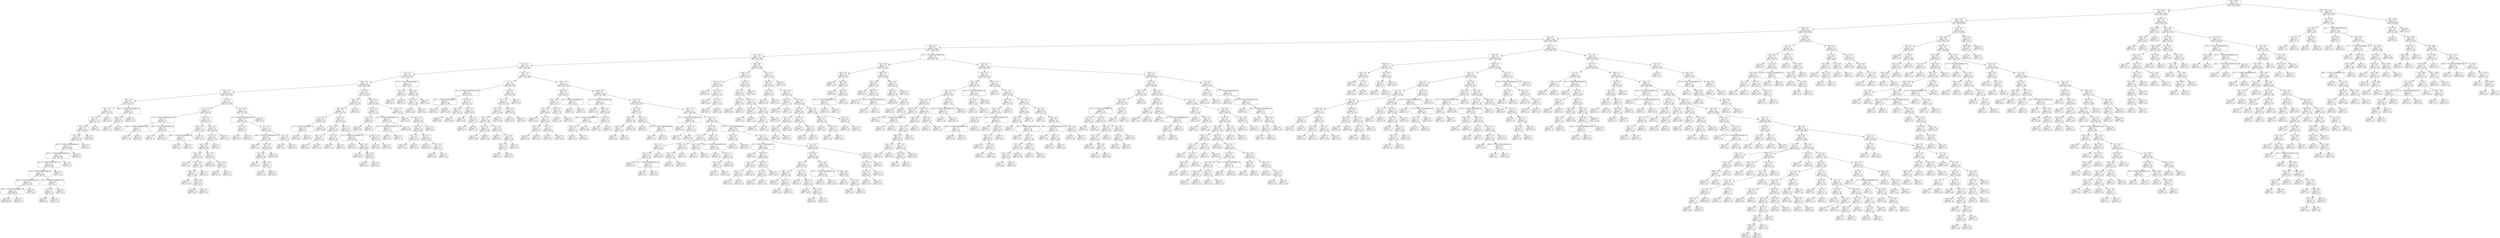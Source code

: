 digraph Tree {
node [shape=box, style="rounded", color="black", fontname=helvetica] ;
edge [fontname=helvetica] ;
0 [label="170 <= 34.3\ngini = 0.5\nsamples = 3347\nvalue = [2602, 2614]"] ;
1 [label="337 <= 16.4\ngini = 0.5\nsamples = 3134\nvalue = [2477, 2399]"] ;
0 -> 1 [labeldistance=2.5, labelangle=45, headlabel="True"] ;
2 [label="163 <= 10.3\ngini = 0.5\nsamples = 2860\nvalue = [2208, 2244]"] ;
1 -> 2 ;
3 [label="268 <= 9.0\ngini = 0.5\nsamples = 2499\nvalue = [1992, 1899]"] ;
2 -> 3 ;
4 [label="64 <= 1.0\ngini = 0.5\nsamples = 2395\nvalue = [1873, 1845]"] ;
3 -> 4 ;
5 [label="378 <= -0.3\ngini = 0.5\nsamples = 1505\nvalue = [1248, 1089]"] ;
4 -> 5 ;
6 [label="397 <= -0.6\ngini = 0.5\nsamples = 1005\nvalue = [781, 785]"] ;
5 -> 6 ;
7 [label="16 <= -2.1\ngini = 0.5\nsamples = 855\nvalue = [705, 627]"] ;
6 -> 7 ;
8 [label="37 <= -1.5\ngini = 0.5\nsamples = 415\nvalue = [390, 275]"] ;
7 -> 8 ;
9 [label="123 <= -3.8\ngini = 0.5\nsamples = 391\nvalue = [382, 248]"] ;
8 -> 9 ;
10 [label="340 <= -5.4\ngini = 0.5\nsamples = 259\nvalue = [224, 181]"] ;
9 -> 10 ;
11 [label="154 <= -5.6\ngini = 0.5\nsamples = 144\nvalue = [145, 77]"] ;
10 -> 11 ;
12 [label="25 <= -5.3\ngini = 0.5\nsamples = 121\nvalue = [111, 76]"] ;
11 -> 12 ;
13 [label="4 <= -5.6\ngini = 0.5\nsamples = 117\nvalue = [111, 70]"] ;
12 -> 13 ;
14 [label="385 <= -3.8\ngini = 0.5\nsamples = 112\nvalue = [106, 70]"] ;
13 -> 14 ;
15 [label="351 <= -6.0\ngini = 0.5\nsamples = 108\nvalue = [100, 70]"] ;
14 -> 15 ;
16 [label="291 <= -1.7014117331926443e+38\ngini = 0.5\nsamples = 104\nvalue = [100, 65]"] ;
15 -> 16 ;
17 [label="357 <= -1.7014117331926443e+38\ngini = 0.5\nsamples = 100\nvalue = [94, 65]"] ;
16 -> 17 ;
18 [label="45 <= -1.7014117331926443e+38\ngini = 0.5\nsamples = 99\nvalue = [93, 65]"] ;
17 -> 18 ;
19 [label="20 <= -1.7014117331926443e+38\ngini = 0.5\nsamples = 98\nvalue = [92, 65]"] ;
18 -> 19 ;
20 [label="380 <= -1.7014117331926443e+38\ngini = 0.5\nsamples = 95\nvalue = [91, 62]"] ;
19 -> 20 ;
21 [label="382 <= -1.7014117331926443e+38\ngini = 0.5\nsamples = 94\nvalue = [89, 62]"] ;
20 -> 21 ;
22 [label="gini = 0.5\nsamples = 93\nvalue = [88, 62]"] ;
21 -> 22 ;
23 [label="gini = 0.0\nsamples = 1\nvalue = [1, 0]"] ;
21 -> 23 ;
24 [label="gini = 0.0\nsamples = 1\nvalue = [2, 0]"] ;
20 -> 24 ;
25 [label="23 <= -1.7014117331926443e+38\ngini = 0.4\nsamples = 3\nvalue = [1, 3]"] ;
19 -> 25 ;
26 [label="0 <= 7.4\ngini = 0.4\nsamples = 2\nvalue = [1, 2]"] ;
25 -> 26 ;
27 [label="gini = 0.0\nsamples = 1\nvalue = [0, 2]"] ;
26 -> 27 ;
28 [label="gini = 0.0\nsamples = 1\nvalue = [1, 0]"] ;
26 -> 28 ;
29 [label="gini = 0.0\nsamples = 1\nvalue = [0, 1]"] ;
25 -> 29 ;
30 [label="gini = 0.0\nsamples = 1\nvalue = [1, 0]"] ;
18 -> 30 ;
31 [label="gini = 0.0\nsamples = 1\nvalue = [1, 0]"] ;
17 -> 31 ;
32 [label="gini = 0.0\nsamples = 4\nvalue = [6, 0]"] ;
16 -> 32 ;
33 [label="gini = 0.0\nsamples = 4\nvalue = [0, 5]"] ;
15 -> 33 ;
34 [label="gini = 0.0\nsamples = 4\nvalue = [6, 0]"] ;
14 -> 34 ;
35 [label="gini = 0.0\nsamples = 5\nvalue = [5, 0]"] ;
13 -> 35 ;
36 [label="gini = 0.0\nsamples = 4\nvalue = [0, 6]"] ;
12 -> 36 ;
37 [label="196 <= -1.7014117331926443e+38\ngini = 0.1\nsamples = 23\nvalue = [34, 1]"] ;
11 -> 37 ;
38 [label="285 <= -5.5\ngini = 0.4\nsamples = 3\nvalue = [3, 1]"] ;
37 -> 38 ;
39 [label="gini = 0.0\nsamples = 2\nvalue = [3, 0]"] ;
38 -> 39 ;
40 [label="gini = 0.0\nsamples = 1\nvalue = [0, 1]"] ;
38 -> 40 ;
41 [label="gini = 0.0\nsamples = 20\nvalue = [31, 0]"] ;
37 -> 41 ;
42 [label="9 <= -4.4\ngini = 0.5\nsamples = 115\nvalue = [79, 104]"] ;
10 -> 42 ;
43 [label="151 <= -5.6\ngini = 0.5\nsamples = 75\nvalue = [62, 54]"] ;
42 -> 43 ;
44 [label="372 <= -1.7014117331926443e+38\ngini = 0.2\nsamples = 13\nvalue = [21, 3]"] ;
43 -> 44 ;
45 [label="346 <= -1.7014117331926443e+38\ngini = 0.4\nsamples = 3\nvalue = [1, 2]"] ;
44 -> 45 ;
46 [label="gini = 0.0\nsamples = 1\nvalue = [1, 0]"] ;
45 -> 46 ;
47 [label="gini = 0.0\nsamples = 2\nvalue = [0, 2]"] ;
45 -> 47 ;
48 [label="388 <= -1.7014117331926443e+38\ngini = 0.1\nsamples = 10\nvalue = [20, 1]"] ;
44 -> 48 ;
49 [label="gini = 0.0\nsamples = 1\nvalue = [0, 1]"] ;
48 -> 49 ;
50 [label="gini = 0.0\nsamples = 9\nvalue = [20, 0]"] ;
48 -> 50 ;
51 [label="30 <= -5.3\ngini = 0.5\nsamples = 62\nvalue = [41, 51]"] ;
43 -> 51 ;
52 [label="188 <= -5.5\ngini = 0.1\nsamples = 13\nvalue = [1, 18]"] ;
51 -> 52 ;
53 [label="246 <= -1.7014117331926443e+38\ngini = 0.5\nsamples = 2\nvalue = [1, 1]"] ;
52 -> 53 ;
54 [label="gini = 0.0\nsamples = 1\nvalue = [1, 0]"] ;
53 -> 54 ;
55 [label="gini = 0.0\nsamples = 1\nvalue = [0, 1]"] ;
53 -> 55 ;
56 [label="gini = 0.0\nsamples = 11\nvalue = [0, 17]"] ;
52 -> 56 ;
57 [label="319 <= -4.2\ngini = 0.5\nsamples = 49\nvalue = [40, 33]"] ;
51 -> 57 ;
58 [label="331 <= -4.3\ngini = 0.5\nsamples = 41\nvalue = [27, 33]"] ;
57 -> 58 ;
59 [label="163 <= -4.6\ngini = 0.5\nsamples = 39\nvalue = [27, 26]"] ;
58 -> 59 ;
60 [label="242 <= -5.2\ngini = 0.4\nsamples = 27\nvalue = [12, 24]"] ;
59 -> 60 ;
61 [label="gini = 0.0\nsamples = 3\nvalue = [5, 0]"] ;
60 -> 61 ;
62 [label="120 <= -4.6\ngini = 0.3\nsamples = 24\nvalue = [7, 24]"] ;
60 -> 62 ;
63 [label="288 <= -4.9\ngini = 0.3\nsamples = 23\nvalue = [5, 24]"] ;
62 -> 63 ;
64 [label="gini = 0.0\nsamples = 13\nvalue = [0, 17]"] ;
63 -> 64 ;
65 [label="167 <= -4.8\ngini = 0.5\nsamples = 10\nvalue = [5, 7]"] ;
63 -> 65 ;
66 [label="gini = 0.0\nsamples = 4\nvalue = [5, 0]"] ;
65 -> 66 ;
67 [label="gini = 0.0\nsamples = 6\nvalue = [0, 7]"] ;
65 -> 67 ;
68 [label="gini = 0.0\nsamples = 1\nvalue = [2, 0]"] ;
62 -> 68 ;
69 [label="31 <= -4.5\ngini = 0.2\nsamples = 12\nvalue = [15, 2]"] ;
59 -> 69 ;
70 [label="gini = 0.0\nsamples = 10\nvalue = [14, 0]"] ;
69 -> 70 ;
71 [label="326 <= -4.4\ngini = 0.4\nsamples = 2\nvalue = [1, 2]"] ;
69 -> 71 ;
72 [label="gini = 0.0\nsamples = 1\nvalue = [0, 2]"] ;
71 -> 72 ;
73 [label="gini = 0.0\nsamples = 1\nvalue = [1, 0]"] ;
71 -> 73 ;
74 [label="gini = 0.0\nsamples = 2\nvalue = [0, 7]"] ;
58 -> 74 ;
75 [label="gini = 0.0\nsamples = 8\nvalue = [13, 0]"] ;
57 -> 75 ;
76 [label="79 <= -2.8\ngini = 0.4\nsamples = 40\nvalue = [17, 50]"] ;
42 -> 76 ;
77 [label="4 <= -1.7014117331926443e+38\ngini = 0.3\nsamples = 37\nvalue = [11, 50]"] ;
76 -> 77 ;
78 [label="327 <= -3.9\ngini = 0.3\nsamples = 4\nvalue = [5, 1]"] ;
77 -> 78 ;
79 [label="gini = 0.0\nsamples = 3\nvalue = [5, 0]"] ;
78 -> 79 ;
80 [label="gini = 0.0\nsamples = 1\nvalue = [0, 1]"] ;
78 -> 80 ;
81 [label="31 <= -3.9\ngini = 0.2\nsamples = 33\nvalue = [6, 49]"] ;
77 -> 81 ;
82 [label="144 <= -1.7014117331926443e+38\ngini = 0.1\nsamples = 29\nvalue = [3, 47]"] ;
81 -> 82 ;
83 [label="gini = 0.0\nsamples = 1\nvalue = [1, 0]"] ;
82 -> 83 ;
84 [label="182 <= -4.3\ngini = 0.1\nsamples = 28\nvalue = [2, 47]"] ;
82 -> 84 ;
85 [label="41 <= -4.3\ngini = 0.2\nsamples = 10\nvalue = [2, 13]"] ;
84 -> 85 ;
86 [label="gini = 0.0\nsamples = 7\nvalue = [0, 12]"] ;
85 -> 86 ;
87 [label="309 <= -4.3\ngini = 0.4\nsamples = 3\nvalue = [2, 1]"] ;
85 -> 87 ;
88 [label="gini = 0.0\nsamples = 2\nvalue = [2, 0]"] ;
87 -> 88 ;
89 [label="gini = 0.0\nsamples = 1\nvalue = [0, 1]"] ;
87 -> 89 ;
90 [label="gini = 0.0\nsamples = 18\nvalue = [0, 34]"] ;
84 -> 90 ;
91 [label="23 <= -4.2\ngini = 0.5\nsamples = 4\nvalue = [3, 2]"] ;
81 -> 91 ;
92 [label="gini = 0.0\nsamples = 1\nvalue = [0, 2]"] ;
91 -> 92 ;
93 [label="gini = 0.0\nsamples = 3\nvalue = [3, 0]"] ;
91 -> 93 ;
94 [label="gini = 0.0\nsamples = 3\nvalue = [6, 0]"] ;
76 -> 94 ;
95 [label="57 <= -2.9\ngini = 0.4\nsamples = 132\nvalue = [158, 67]"] ;
9 -> 95 ;
96 [label="183 <= 0.7\ngini = 0.3\nsamples = 81\nvalue = [112, 25]"] ;
95 -> 96 ;
97 [label="28 <= -3.6\ngini = 0.3\nsamples = 79\nvalue = [112, 21]"] ;
96 -> 97 ;
98 [label="43 <= -4.4\ngini = 0.0\nsamples = 32\nvalue = [55, 1]"] ;
97 -> 98 ;
99 [label="4 <= -1.7014117331926443e+38\ngini = 0.3\nsamples = 4\nvalue = [4, 1]"] ;
98 -> 99 ;
100 [label="gini = 0.0\nsamples = 3\nvalue = [4, 0]"] ;
99 -> 100 ;
101 [label="gini = 0.0\nsamples = 1\nvalue = [0, 1]"] ;
99 -> 101 ;
102 [label="gini = 0.0\nsamples = 28\nvalue = [51, 0]"] ;
98 -> 102 ;
103 [label="320 <= -3.0\ngini = 0.4\nsamples = 47\nvalue = [57, 20]"] ;
97 -> 103 ;
104 [label="307 <= -3.8\ngini = 0.5\nsamples = 20\nvalue = [16, 13]"] ;
103 -> 104 ;
105 [label="48 <= -3.5\ngini = 0.2\nsamples = 8\nvalue = [11, 1]"] ;
104 -> 105 ;
106 [label="gini = 0.0\nsamples = 1\nvalue = [0, 1]"] ;
105 -> 106 ;
107 [label="gini = 0.0\nsamples = 7\nvalue = [11, 0]"] ;
105 -> 107 ;
108 [label="14 <= -3.4\ngini = 0.4\nsamples = 12\nvalue = [5, 12]"] ;
104 -> 108 ;
109 [label="gini = 0.0\nsamples = 7\nvalue = [0, 12]"] ;
108 -> 109 ;
110 [label="gini = 0.0\nsamples = 5\nvalue = [5, 0]"] ;
108 -> 110 ;
111 [label="396 <= -1.2\ngini = 0.2\nsamples = 27\nvalue = [41, 7]"] ;
103 -> 111 ;
112 [label="12 <= -1.7014117331926443e+38\ngini = 0.1\nsamples = 21\nvalue = [38, 2]"] ;
111 -> 112 ;
113 [label="gini = 0.0\nsamples = 1\nvalue = [0, 1]"] ;
112 -> 113 ;
114 [label="339 <= -2.6\ngini = 0.0\nsamples = 20\nvalue = [38, 1]"] ;
112 -> 114 ;
115 [label="gini = 0.0\nsamples = 14\nvalue = [29, 0]"] ;
114 -> 115 ;
116 [label="283 <= -2.6\ngini = 0.2\nsamples = 6\nvalue = [9, 1]"] ;
114 -> 116 ;
117 [label="gini = 0.0\nsamples = 1\nvalue = [0, 1]"] ;
116 -> 117 ;
118 [label="gini = 0.0\nsamples = 5\nvalue = [9, 0]"] ;
116 -> 118 ;
119 [label="351 <= -0.1\ngini = 0.5\nsamples = 6\nvalue = [3, 5]"] ;
111 -> 119 ;
120 [label="gini = 0.0\nsamples = 4\nvalue = [0, 5]"] ;
119 -> 120 ;
121 [label="gini = 0.0\nsamples = 2\nvalue = [3, 0]"] ;
119 -> 121 ;
122 [label="gini = 0.0\nsamples = 2\nvalue = [0, 4]"] ;
96 -> 122 ;
123 [label="336 <= -2.6\ngini = 0.5\nsamples = 51\nvalue = [46, 42]"] ;
95 -> 123 ;
124 [label="186 <= -3.0\ngini = 0.2\nsamples = 21\nvalue = [5, 32]"] ;
123 -> 124 ;
125 [label="160 <= -3.2\ngini = 0.3\nsamples = 3\nvalue = [4, 1]"] ;
124 -> 125 ;
126 [label="gini = 0.0\nsamples = 2\nvalue = [4, 0]"] ;
125 -> 126 ;
127 [label="gini = 0.0\nsamples = 1\nvalue = [0, 1]"] ;
125 -> 127 ;
128 [label="34 <= -1.7014117331926443e+38\ngini = 0.1\nsamples = 18\nvalue = [1, 31]"] ;
124 -> 128 ;
129 [label="178 <= -1.7014117331926443e+38\ngini = 0.4\nsamples = 2\nvalue = [1, 2]"] ;
128 -> 129 ;
130 [label="gini = 0.0\nsamples = 1\nvalue = [0, 2]"] ;
129 -> 130 ;
131 [label="gini = 0.0\nsamples = 1\nvalue = [1, 0]"] ;
129 -> 131 ;
132 [label="gini = 0.0\nsamples = 16\nvalue = [0, 29]"] ;
128 -> 132 ;
133 [label="191 <= -2.6\ngini = 0.3\nsamples = 30\nvalue = [41, 10]"] ;
123 -> 133 ;
134 [label="gini = 0.0\nsamples = 2\nvalue = [0, 3]"] ;
133 -> 134 ;
135 [label="287 <= -1.4\ngini = 0.2\nsamples = 28\nvalue = [41, 7]"] ;
133 -> 135 ;
136 [label="174 <= -2.3\ngini = 0.2\nsamples = 26\nvalue = [41, 5]"] ;
135 -> 136 ;
137 [label="54 <= -2.3\ngini = 0.4\nsamples = 10\nvalue = [11, 4]"] ;
136 -> 137 ;
138 [label="gini = 0.0\nsamples = 7\nvalue = [11, 0]"] ;
137 -> 138 ;
139 [label="gini = 0.0\nsamples = 3\nvalue = [0, 4]"] ;
137 -> 139 ;
140 [label="30 <= -1.7\ngini = 0.1\nsamples = 16\nvalue = [30, 1]"] ;
136 -> 140 ;
141 [label="gini = 0.0\nsamples = 14\nvalue = [28, 0]"] ;
140 -> 141 ;
142 [label="25 <= -2.0\ngini = 0.4\nsamples = 2\nvalue = [2, 1]"] ;
140 -> 142 ;
143 [label="gini = 0.0\nsamples = 1\nvalue = [0, 1]"] ;
142 -> 143 ;
144 [label="gini = 0.0\nsamples = 1\nvalue = [2, 0]"] ;
142 -> 144 ;
145 [label="gini = 0.0\nsamples = 2\nvalue = [0, 2]"] ;
135 -> 145 ;
146 [label="177 <= -1.7014117331926443e+38\ngini = 0.4\nsamples = 24\nvalue = [8, 27]"] ;
8 -> 146 ;
147 [label="57 <= -1.2\ngini = 0.4\nsamples = 5\nvalue = [5, 2]"] ;
146 -> 147 ;
148 [label="gini = 0.0\nsamples = 2\nvalue = [0, 2]"] ;
147 -> 148 ;
149 [label="gini = 0.0\nsamples = 3\nvalue = [5, 0]"] ;
147 -> 149 ;
150 [label="344 <= 0.7\ngini = 0.2\nsamples = 19\nvalue = [3, 25]"] ;
146 -> 150 ;
151 [label="397 <= -1.1\ngini = 0.1\nsamples = 18\nvalue = [2, 25]"] ;
150 -> 151 ;
152 [label="gini = 0.0\nsamples = 17\nvalue = [0, 25]"] ;
151 -> 152 ;
153 [label="gini = 0.0\nsamples = 1\nvalue = [2, 0]"] ;
151 -> 153 ;
154 [label="gini = 0.0\nsamples = 1\nvalue = [1, 0]"] ;
150 -> 154 ;
155 [label="124 <= -1.8\ngini = 0.5\nsamples = 440\nvalue = [315, 352]"] ;
7 -> 155 ;
156 [label="0 <= -2.1\ngini = 0.4\nsamples = 129\nvalue = [56, 141]"] ;
155 -> 156 ;
157 [label="277 <= -1.7014117331926443e+38\ngini = 0.5\nsamples = 35\nvalue = [33, 26]"] ;
156 -> 157 ;
158 [label="302 <= -1.7014117331926443e+38\ngini = 0.2\nsamples = 10\nvalue = [2, 14]"] ;
157 -> 158 ;
159 [label="gini = 0.0\nsamples = 2\nvalue = [2, 0]"] ;
158 -> 159 ;
160 [label="gini = 0.0\nsamples = 8\nvalue = [0, 14]"] ;
158 -> 160 ;
161 [label="102 <= -2.6\ngini = 0.4\nsamples = 25\nvalue = [31, 12]"] ;
157 -> 161 ;
162 [label="398 <= -3.9\ngini = 0.5\nsamples = 12\nvalue = [8, 10]"] ;
161 -> 162 ;
163 [label="gini = 0.0\nsamples = 6\nvalue = [8, 0]"] ;
162 -> 163 ;
164 [label="gini = 0.0\nsamples = 6\nvalue = [0, 10]"] ;
162 -> 164 ;
165 [label="104 <= -1.8\ngini = 0.1\nsamples = 13\nvalue = [23, 2]"] ;
161 -> 165 ;
166 [label="gini = 0.0\nsamples = 11\nvalue = [22, 0]"] ;
165 -> 166 ;
167 [label="144 <= -1.6\ngini = 0.4\nsamples = 2\nvalue = [1, 2]"] ;
165 -> 167 ;
168 [label="gini = 0.0\nsamples = 1\nvalue = [0, 2]"] ;
167 -> 168 ;
169 [label="gini = 0.0\nsamples = 1\nvalue = [1, 0]"] ;
167 -> 169 ;
170 [label="49 <= 2.6\ngini = 0.3\nsamples = 94\nvalue = [23, 115]"] ;
156 -> 170 ;
171 [label="84 <= -1.9\ngini = 0.2\nsamples = 91\nvalue = [19, 115]"] ;
170 -> 171 ;
172 [label="223 <= -1.2\ngini = 0.4\nsamples = 37\nvalue = [17, 40]"] ;
171 -> 172 ;
173 [label="214 <= -2.0\ngini = 0.5\nsamples = 28\nvalue = [17, 22]"] ;
172 -> 173 ;
174 [label="83 <= -1.9\ngini = 0.2\nsamples = 12\nvalue = [2, 16]"] ;
173 -> 174 ;
175 [label="gini = 0.0\nsamples = 10\nvalue = [0, 16]"] ;
174 -> 175 ;
176 [label="gini = 0.0\nsamples = 2\nvalue = [2, 0]"] ;
174 -> 176 ;
177 [label="233 <= -1.9\ngini = 0.4\nsamples = 16\nvalue = [15, 6]"] ;
173 -> 177 ;
178 [label="gini = 0.0\nsamples = 6\nvalue = [11, 0]"] ;
177 -> 178 ;
179 [label="6 <= -2.0\ngini = 0.5\nsamples = 10\nvalue = [4, 6]"] ;
177 -> 179 ;
180 [label="228 <= -1.9\ngini = 0.3\nsamples = 5\nvalue = [4, 1]"] ;
179 -> 180 ;
181 [label="gini = 0.0\nsamples = 1\nvalue = [0, 1]"] ;
180 -> 181 ;
182 [label="gini = 0.0\nsamples = 4\nvalue = [4, 0]"] ;
180 -> 182 ;
183 [label="gini = 0.0\nsamples = 5\nvalue = [0, 5]"] ;
179 -> 183 ;
184 [label="gini = 0.0\nsamples = 9\nvalue = [0, 18]"] ;
172 -> 184 ;
185 [label="370 <= -0.1\ngini = 0.1\nsamples = 54\nvalue = [2, 75]"] ;
171 -> 185 ;
186 [label="gini = 0.0\nsamples = 52\nvalue = [0, 75]"] ;
185 -> 186 ;
187 [label="gini = 0.0\nsamples = 2\nvalue = [2, 0]"] ;
185 -> 187 ;
188 [label="gini = 0.0\nsamples = 3\nvalue = [4, 0]"] ;
170 -> 188 ;
189 [label="205 <= -1.8\ngini = 0.5\nsamples = 311\nvalue = [259, 211]"] ;
155 -> 189 ;
190 [label="196 <= -0.0\ngini = 0.3\nsamples = 33\nvalue = [48, 13]"] ;
189 -> 190 ;
191 [label="291 <= -0.5\ngini = 0.2\nsamples = 29\nvalue = [47, 7]"] ;
190 -> 191 ;
192 [label="191 <= -1.6\ngini = 0.1\nsamples = 25\nvalue = [46, 4]"] ;
191 -> 192 ;
193 [label="gini = 0.0\nsamples = 13\nvalue = [27, 0]"] ;
192 -> 193 ;
194 [label="45 <= -1.4\ngini = 0.3\nsamples = 12\nvalue = [19, 4]"] ;
192 -> 194 ;
195 [label="299 <= -1.1\ngini = 0.4\nsamples = 3\nvalue = [1, 3]"] ;
194 -> 195 ;
196 [label="gini = 0.0\nsamples = 2\nvalue = [0, 3]"] ;
195 -> 196 ;
197 [label="gini = 0.0\nsamples = 1\nvalue = [1, 0]"] ;
195 -> 197 ;
198 [label="29 <= -1.7\ngini = 0.1\nsamples = 9\nvalue = [18, 1]"] ;
194 -> 198 ;
199 [label="gini = 0.0\nsamples = 1\nvalue = [0, 1]"] ;
198 -> 199 ;
200 [label="gini = 0.0\nsamples = 8\nvalue = [18, 0]"] ;
198 -> 200 ;
201 [label="277 <= -2.7\ngini = 0.4\nsamples = 4\nvalue = [1, 3]"] ;
191 -> 201 ;
202 [label="gini = 0.0\nsamples = 1\nvalue = [1, 0]"] ;
201 -> 202 ;
203 [label="gini = 0.0\nsamples = 3\nvalue = [0, 3]"] ;
201 -> 203 ;
204 [label="8 <= -1.7014117331926443e+38\ngini = 0.2\nsamples = 4\nvalue = [1, 6]"] ;
190 -> 204 ;
205 [label="gini = 0.0\nsamples = 1\nvalue = [1, 0]"] ;
204 -> 205 ;
206 [label="gini = 0.0\nsamples = 3\nvalue = [0, 6]"] ;
204 -> 206 ;
207 [label="249 <= -4.1\ngini = 0.5\nsamples = 278\nvalue = [211, 198]"] ;
189 -> 207 ;
208 [label="217 <= -1.7014117331926443e+38\ngini = 0.3\nsamples = 22\nvalue = [6, 26]"] ;
207 -> 208 ;
209 [label="gini = 0.0\nsamples = 3\nvalue = [4, 0]"] ;
208 -> 209 ;
210 [label="260 <= -0.1\ngini = 0.1\nsamples = 19\nvalue = [2, 26]"] ;
208 -> 210 ;
211 [label="106 <= -1.7014117331926443e+38\ngini = 0.1\nsamples = 17\nvalue = [1, 25]"] ;
210 -> 211 ;
212 [label="333 <= -1.1\ngini = 0.5\nsamples = 2\nvalue = [1, 1]"] ;
211 -> 212 ;
213 [label="gini = 0.0\nsamples = 1\nvalue = [1, 0]"] ;
212 -> 213 ;
214 [label="gini = 0.0\nsamples = 1\nvalue = [0, 1]"] ;
212 -> 214 ;
215 [label="gini = 0.0\nsamples = 15\nvalue = [0, 24]"] ;
211 -> 215 ;
216 [label="115 <= -0.5\ngini = 0.5\nsamples = 2\nvalue = [1, 1]"] ;
210 -> 216 ;
217 [label="gini = 0.0\nsamples = 1\nvalue = [1, 0]"] ;
216 -> 217 ;
218 [label="gini = 0.0\nsamples = 1\nvalue = [0, 1]"] ;
216 -> 218 ;
219 [label="253 <= -2.0\ngini = 0.5\nsamples = 256\nvalue = [205, 172]"] ;
207 -> 219 ;
220 [label="43 <= -0.8\ngini = 0.3\nsamples = 25\nvalue = [7, 27]"] ;
219 -> 220 ;
221 [label="208 <= -1.8\ngini = 0.1\nsamples = 19\nvalue = [1, 25]"] ;
220 -> 221 ;
222 [label="294 <= -1.8\ngini = 0.4\nsamples = 3\nvalue = [1, 2]"] ;
221 -> 222 ;
223 [label="gini = 0.0\nsamples = 2\nvalue = [0, 2]"] ;
222 -> 223 ;
224 [label="gini = 0.0\nsamples = 1\nvalue = [1, 0]"] ;
222 -> 224 ;
225 [label="gini = 0.0\nsamples = 16\nvalue = [0, 23]"] ;
221 -> 225 ;
226 [label="291 <= -0.1\ngini = 0.4\nsamples = 6\nvalue = [6, 2]"] ;
220 -> 226 ;
227 [label="gini = 0.0\nsamples = 3\nvalue = [5, 0]"] ;
226 -> 227 ;
228 [label="298 <= -1.7014117331926443e+38\ngini = 0.4\nsamples = 3\nvalue = [1, 2]"] ;
226 -> 228 ;
229 [label="gini = 0.0\nsamples = 1\nvalue = [1, 0]"] ;
228 -> 229 ;
230 [label="gini = 0.0\nsamples = 2\nvalue = [0, 2]"] ;
228 -> 230 ;
231 [label="226 <= -1.9\ngini = 0.5\nsamples = 231\nvalue = [198, 145]"] ;
219 -> 231 ;
232 [label="112 <= -1.7014117331926443e+38\ngini = 0.2\nsamples = 14\nvalue = [3, 18]"] ;
231 -> 232 ;
233 [label="gini = 0.0\nsamples = 2\nvalue = [2, 0]"] ;
232 -> 233 ;
234 [label="165 <= -1.8\ngini = 0.1\nsamples = 12\nvalue = [1, 18]"] ;
232 -> 234 ;
235 [label="gini = 0.0\nsamples = 1\nvalue = [1, 0]"] ;
234 -> 235 ;
236 [label="gini = 0.0\nsamples = 11\nvalue = [0, 18]"] ;
234 -> 236 ;
237 [label="355 <= -1.5\ngini = 0.5\nsamples = 217\nvalue = [195, 127]"] ;
231 -> 237 ;
238 [label="296 <= -1.6\ngini = 0.5\nsamples = 62\nvalue = [42, 55]"] ;
237 -> 238 ;
239 [label="42 <= -1.4\ngini = 0.5\nsamples = 41\nvalue = [36, 25]"] ;
238 -> 239 ;
240 [label="243 <= -1.7\ngini = 0.3\nsamples = 23\nvalue = [29, 8]"] ;
239 -> 240 ;
241 [label="367 <= -1.8\ngini = 0.5\nsamples = 10\nvalue = [6, 8]"] ;
240 -> 241 ;
242 [label="gini = 0.0\nsamples = 4\nvalue = [5, 0]"] ;
241 -> 242 ;
243 [label="6 <= -1.7014117331926443e+38\ngini = 0.2\nsamples = 6\nvalue = [1, 8]"] ;
241 -> 243 ;
244 [label="gini = 0.0\nsamples = 1\nvalue = [1, 0]"] ;
243 -> 244 ;
245 [label="gini = 0.0\nsamples = 5\nvalue = [0, 8]"] ;
243 -> 245 ;
246 [label="gini = 0.0\nsamples = 13\nvalue = [23, 0]"] ;
240 -> 246 ;
247 [label="116 <= -0.2\ngini = 0.4\nsamples = 18\nvalue = [7, 17]"] ;
239 -> 247 ;
248 [label="96 <= -1.8\ngini = 0.3\nsamples = 15\nvalue = [3, 17]"] ;
247 -> 248 ;
249 [label="gini = 0.0\nsamples = 2\nvalue = [3, 0]"] ;
248 -> 249 ;
250 [label="gini = 0.0\nsamples = 13\nvalue = [0, 17]"] ;
248 -> 250 ;
251 [label="gini = 0.0\nsamples = 3\nvalue = [4, 0]"] ;
247 -> 251 ;
252 [label="184 <= -1.8\ngini = 0.3\nsamples = 21\nvalue = [6, 30]"] ;
238 -> 252 ;
253 [label="244 <= -1.8\ngini = 0.3\nsamples = 4\nvalue = [4, 1]"] ;
252 -> 253 ;
254 [label="gini = 0.0\nsamples = 1\nvalue = [0, 1]"] ;
253 -> 254 ;
255 [label="gini = 0.0\nsamples = 3\nvalue = [4, 0]"] ;
253 -> 255 ;
256 [label="202 <= -1.7014117331926443e+38\ngini = 0.1\nsamples = 17\nvalue = [2, 29]"] ;
252 -> 256 ;
257 [label="gini = 0.0\nsamples = 1\nvalue = [1, 0]"] ;
256 -> 257 ;
258 [label="167 <= -1.7\ngini = 0.1\nsamples = 16\nvalue = [1, 29]"] ;
256 -> 258 ;
259 [label="387 <= -0.7\ngini = 0.5\nsamples = 2\nvalue = [1, 1]"] ;
258 -> 259 ;
260 [label="gini = 0.0\nsamples = 1\nvalue = [0, 1]"] ;
259 -> 260 ;
261 [label="gini = 0.0\nsamples = 1\nvalue = [1, 0]"] ;
259 -> 261 ;
262 [label="gini = 0.0\nsamples = 14\nvalue = [0, 28]"] ;
258 -> 262 ;
263 [label="302 <= -1.7014117331926443e+38\ngini = 0.4\nsamples = 155\nvalue = [153, 72]"] ;
237 -> 263 ;
264 [label="246 <= -1.6\ngini = 0.4\nsamples = 10\nvalue = [4, 13]"] ;
263 -> 264 ;
265 [label="gini = 0.0\nsamples = 2\nvalue = [4, 0]"] ;
264 -> 265 ;
266 [label="gini = 0.0\nsamples = 8\nvalue = [0, 13]"] ;
264 -> 266 ;
267 [label="211 <= -1.1\ngini = 0.4\nsamples = 145\nvalue = [149, 59]"] ;
263 -> 267 ;
268 [label="22 <= -1.7014117331926443e+38\ngini = 0.2\nsamples = 56\nvalue = [69, 8]"] ;
267 -> 268 ;
269 [label="gini = 0.0\nsamples = 2\nvalue = [0, 2]"] ;
268 -> 269 ;
270 [label="369 <= -1.2\ngini = 0.1\nsamples = 54\nvalue = [69, 6]"] ;
268 -> 270 ;
271 [label="32 <= -1.6\ngini = 0.0\nsamples = 38\nvalue = [50, 1]"] ;
270 -> 271 ;
272 [label="244 <= -1.3\ngini = 0.2\nsamples = 6\nvalue = [7, 1]"] ;
271 -> 272 ;
273 [label="gini = 0.0\nsamples = 5\nvalue = [7, 0]"] ;
272 -> 273 ;
274 [label="gini = 0.0\nsamples = 1\nvalue = [0, 1]"] ;
272 -> 274 ;
275 [label="gini = 0.0\nsamples = 32\nvalue = [43, 0]"] ;
271 -> 275 ;
276 [label="179 <= -1.3\ngini = 0.3\nsamples = 16\nvalue = [19, 5]"] ;
270 -> 276 ;
277 [label="22 <= -0.9\ngini = 0.3\nsamples = 5\nvalue = [1, 5]"] ;
276 -> 277 ;
278 [label="gini = 0.0\nsamples = 4\nvalue = [0, 5]"] ;
277 -> 278 ;
279 [label="gini = 0.0\nsamples = 1\nvalue = [1, 0]"] ;
277 -> 279 ;
280 [label="gini = 0.0\nsamples = 11\nvalue = [18, 0]"] ;
276 -> 280 ;
281 [label="93 <= -0.7\ngini = 0.5\nsamples = 89\nvalue = [80, 51]"] ;
267 -> 281 ;
282 [label="50 <= -0.8\ngini = 0.5\nsamples = 63\nvalue = [46, 44]"] ;
281 -> 282 ;
283 [label="110 <= -1.2\ngini = 0.4\nsamples = 41\nvalue = [37, 18]"] ;
282 -> 283 ;
284 [label="168 <= -1.0\ngini = 0.4\nsamples = 11\nvalue = [4, 10]"] ;
283 -> 284 ;
285 [label="gini = 0.0\nsamples = 7\nvalue = [0, 9]"] ;
284 -> 285 ;
286 [label="91 <= -1.3\ngini = 0.3\nsamples = 4\nvalue = [4, 1]"] ;
284 -> 286 ;
287 [label="gini = 0.0\nsamples = 3\nvalue = [4, 0]"] ;
286 -> 287 ;
288 [label="gini = 0.0\nsamples = 1\nvalue = [0, 1]"] ;
286 -> 288 ;
289 [label="334 <= -1.2\ngini = 0.3\nsamples = 30\nvalue = [33, 8]"] ;
283 -> 289 ;
290 [label="gini = 0.0\nsamples = 3\nvalue = [0, 3]"] ;
289 -> 290 ;
291 [label="194 <= -0.9\ngini = 0.2\nsamples = 27\nvalue = [33, 5]"] ;
289 -> 291 ;
292 [label="gini = 0.0\nsamples = 16\nvalue = [24, 0]"] ;
291 -> 292 ;
293 [label="223 <= -0.8\ngini = 0.5\nsamples = 11\nvalue = [9, 5]"] ;
291 -> 293 ;
294 [label="gini = 0.0\nsamples = 4\nvalue = [0, 5]"] ;
293 -> 294 ;
295 [label="gini = 0.0\nsamples = 7\nvalue = [9, 0]"] ;
293 -> 295 ;
296 [label="97 <= -0.8\ngini = 0.4\nsamples = 22\nvalue = [9, 26]"] ;
282 -> 296 ;
297 [label="307 <= -1.7014117331926443e+38\ngini = 0.1\nsamples = 12\nvalue = [1, 22]"] ;
296 -> 297 ;
298 [label="gini = 0.0\nsamples = 1\nvalue = [1, 0]"] ;
297 -> 298 ;
299 [label="gini = 0.0\nsamples = 11\nvalue = [0, 22]"] ;
297 -> 299 ;
300 [label="219 <= -0.6\ngini = 0.4\nsamples = 10\nvalue = [8, 4]"] ;
296 -> 300 ;
301 [label="gini = 0.0\nsamples = 6\nvalue = [7, 0]"] ;
300 -> 301 ;
302 [label="70 <= -0.7\ngini = 0.3\nsamples = 4\nvalue = [1, 4]"] ;
300 -> 302 ;
303 [label="gini = 0.0\nsamples = 1\nvalue = [1, 0]"] ;
302 -> 303 ;
304 [label="gini = 0.0\nsamples = 3\nvalue = [0, 4]"] ;
302 -> 304 ;
305 [label="304 <= 0.9\ngini = 0.3\nsamples = 26\nvalue = [34, 7]"] ;
281 -> 305 ;
306 [label="85 <= -0.7\ngini = 0.2\nsamples = 25\nvalue = [34, 4]"] ;
305 -> 306 ;
307 [label="221 <= -1.0\ngini = 0.5\nsamples = 6\nvalue = [4, 4]"] ;
306 -> 307 ;
308 [label="gini = 0.0\nsamples = 3\nvalue = [4, 0]"] ;
307 -> 308 ;
309 [label="gini = 0.0\nsamples = 3\nvalue = [0, 4]"] ;
307 -> 309 ;
310 [label="gini = 0.0\nsamples = 19\nvalue = [30, 0]"] ;
306 -> 310 ;
311 [label="gini = 0.0\nsamples = 1\nvalue = [0, 3]"] ;
305 -> 311 ;
312 [label="76 <= -0.6\ngini = 0.4\nsamples = 150\nvalue = [76, 158]"] ;
6 -> 312 ;
313 [label="288 <= -0.7\ngini = 0.3\nsamples = 72\nvalue = [23, 97]"] ;
312 -> 313 ;
314 [label="110 <= -1.4\ngini = 0.5\nsamples = 24\nvalue = [15, 25]"] ;
313 -> 314 ;
315 [label="gini = 0.0\nsamples = 7\nvalue = [0, 13]"] ;
314 -> 315 ;
316 [label="263 <= -2.1\ngini = 0.5\nsamples = 17\nvalue = [15, 12]"] ;
314 -> 316 ;
317 [label="gini = 0.0\nsamples = 4\nvalue = [0, 8]"] ;
316 -> 317 ;
318 [label="347 <= -0.5\ngini = 0.3\nsamples = 13\nvalue = [15, 4]"] ;
316 -> 318 ;
319 [label="gini = 0.0\nsamples = 9\nvalue = [15, 0]"] ;
318 -> 319 ;
320 [label="gini = 0.0\nsamples = 4\nvalue = [0, 4]"] ;
318 -> 320 ;
321 [label="127 <= 0.3\ngini = 0.2\nsamples = 48\nvalue = [8, 72]"] ;
313 -> 321 ;
322 [label="59 <= -1.5\ngini = 0.1\nsamples = 46\nvalue = [5, 72]"] ;
321 -> 322 ;
323 [label="115 <= -0.6\ngini = 0.4\nsamples = 6\nvalue = [3, 8]"] ;
322 -> 323 ;
324 [label="gini = 0.0\nsamples = 4\nvalue = [0, 8]"] ;
323 -> 324 ;
325 [label="gini = 0.0\nsamples = 2\nvalue = [3, 0]"] ;
323 -> 325 ;
326 [label="242 <= -1.7\ngini = 0.1\nsamples = 40\nvalue = [2, 64]"] ;
322 -> 326 ;
327 [label="231 <= -0.4\ngini = 0.4\nsamples = 2\nvalue = [1, 2]"] ;
326 -> 327 ;
328 [label="gini = 0.0\nsamples = 1\nvalue = [0, 2]"] ;
327 -> 328 ;
329 [label="gini = 0.0\nsamples = 1\nvalue = [1, 0]"] ;
327 -> 329 ;
330 [label="61 <= -0.7\ngini = 0.0\nsamples = 38\nvalue = [1, 62]"] ;
326 -> 330 ;
331 [label="43 <= -0.7\ngini = 0.2\nsamples = 7\nvalue = [1, 11]"] ;
330 -> 331 ;
332 [label="gini = 0.0\nsamples = 6\nvalue = [0, 11]"] ;
331 -> 332 ;
333 [label="gini = 0.0\nsamples = 1\nvalue = [1, 0]"] ;
331 -> 333 ;
334 [label="gini = 0.0\nsamples = 31\nvalue = [0, 51]"] ;
330 -> 334 ;
335 [label="gini = 0.0\nsamples = 2\nvalue = [3, 0]"] ;
321 -> 335 ;
336 [label="353 <= 1.0\ngini = 0.5\nsamples = 78\nvalue = [53, 61]"] ;
312 -> 336 ;
337 [label="399 <= -0.7\ngini = 0.5\nsamples = 72\nvalue = [44, 61]"] ;
336 -> 337 ;
338 [label="311 <= 0.8\ngini = 0.1\nsamples = 19\nvalue = [1, 23]"] ;
337 -> 338 ;
339 [label="gini = 0.0\nsamples = 18\nvalue = [0, 23]"] ;
338 -> 339 ;
340 [label="gini = 0.0\nsamples = 1\nvalue = [1, 0]"] ;
338 -> 340 ;
341 [label="234 <= -0.5\ngini = 0.5\nsamples = 53\nvalue = [43, 38]"] ;
337 -> 341 ;
342 [label="363 <= -0.5\ngini = 0.2\nsamples = 6\nvalue = [1, 10]"] ;
341 -> 342 ;
343 [label="gini = 0.0\nsamples = 5\nvalue = [0, 10]"] ;
342 -> 343 ;
344 [label="gini = 0.0\nsamples = 1\nvalue = [1, 0]"] ;
342 -> 344 ;
345 [label="354 <= -0.4\ngini = 0.5\nsamples = 47\nvalue = [42, 28]"] ;
341 -> 345 ;
346 [label="12 <= -0.5\ngini = 0.3\nsamples = 26\nvalue = [32, 8]"] ;
345 -> 346 ;
347 [label="125 <= -0.6\ngini = 0.1\nsamples = 13\nvalue = [20, 1]"] ;
346 -> 347 ;
348 [label="91 <= -1.0\ngini = 0.4\nsamples = 3\nvalue = [2, 1]"] ;
347 -> 348 ;
349 [label="gini = 0.0\nsamples = 2\nvalue = [2, 0]"] ;
348 -> 349 ;
350 [label="gini = 0.0\nsamples = 1\nvalue = [0, 1]"] ;
348 -> 350 ;
351 [label="gini = 0.0\nsamples = 10\nvalue = [18, 0]"] ;
347 -> 351 ;
352 [label="126 <= -0.5\ngini = 0.5\nsamples = 13\nvalue = [12, 7]"] ;
346 -> 352 ;
353 [label="gini = 0.0\nsamples = 5\nvalue = [9, 0]"] ;
352 -> 353 ;
354 [label="199 <= -0.3\ngini = 0.4\nsamples = 8\nvalue = [3, 7]"] ;
352 -> 354 ;
355 [label="gini = 0.0\nsamples = 6\nvalue = [0, 7]"] ;
354 -> 355 ;
356 [label="gini = 0.0\nsamples = 2\nvalue = [3, 0]"] ;
354 -> 356 ;
357 [label="100 <= -0.2\ngini = 0.4\nsamples = 21\nvalue = [10, 20]"] ;
345 -> 357 ;
358 [label="343 <= -0.5\ngini = 0.3\nsamples = 13\nvalue = [3, 17]"] ;
357 -> 358 ;
359 [label="gini = 0.0\nsamples = 1\nvalue = [2, 0]"] ;
358 -> 359 ;
360 [label="395 <= -0.4\ngini = 0.1\nsamples = 12\nvalue = [1, 17]"] ;
358 -> 360 ;
361 [label="gini = 0.0\nsamples = 1\nvalue = [1, 0]"] ;
360 -> 361 ;
362 [label="gini = 0.0\nsamples = 11\nvalue = [0, 17]"] ;
360 -> 362 ;
363 [label="155 <= 0.7\ngini = 0.4\nsamples = 8\nvalue = [7, 3]"] ;
357 -> 363 ;
364 [label="gini = 0.0\nsamples = 6\nvalue = [7, 0]"] ;
363 -> 364 ;
365 [label="gini = 0.0\nsamples = 2\nvalue = [0, 3]"] ;
363 -> 365 ;
366 [label="gini = 0.0\nsamples = 6\nvalue = [9, 0]"] ;
336 -> 366 ;
367 [label="393 <= -1.7014117331926443e+38\ngini = 0.5\nsamples = 500\nvalue = [467, 304]"] ;
5 -> 367 ;
368 [label="367 <= -0.0\ngini = 0.5\nsamples = 61\nvalue = [36, 58]"] ;
367 -> 368 ;
369 [label="263 <= -0.6\ngini = 0.2\nsamples = 29\nvalue = [6, 40]"] ;
368 -> 369 ;
370 [label="gini = 0.0\nsamples = 18\nvalue = [0, 31]"] ;
369 -> 370 ;
371 [label="126 <= -0.1\ngini = 0.5\nsamples = 11\nvalue = [6, 9]"] ;
369 -> 371 ;
372 [label="gini = 0.0\nsamples = 3\nvalue = [4, 0]"] ;
371 -> 372 ;
373 [label="99 <= 0.6\ngini = 0.3\nsamples = 8\nvalue = [2, 9]"] ;
371 -> 373 ;
374 [label="222 <= -1.7014117331926443e+38\ngini = 0.4\nsamples = 3\nvalue = [2, 1]"] ;
373 -> 374 ;
375 [label="gini = 0.0\nsamples = 2\nvalue = [2, 0]"] ;
374 -> 375 ;
376 [label="gini = 0.0\nsamples = 1\nvalue = [0, 1]"] ;
374 -> 376 ;
377 [label="gini = 0.0\nsamples = 5\nvalue = [0, 8]"] ;
373 -> 377 ;
378 [label="296 <= 0.2\ngini = 0.5\nsamples = 32\nvalue = [30, 18]"] ;
368 -> 378 ;
379 [label="343 <= -0.0\ngini = 0.4\nsamples = 12\nvalue = [5, 11]"] ;
378 -> 379 ;
380 [label="gini = 0.0\nsamples = 2\nvalue = [4, 0]"] ;
379 -> 380 ;
381 [label="288 <= 0.7\ngini = 0.2\nsamples = 10\nvalue = [1, 11]"] ;
379 -> 381 ;
382 [label="gini = 0.0\nsamples = 8\nvalue = [0, 10]"] ;
381 -> 382 ;
383 [label="198 <= -1.7014117331926443e+38\ngini = 0.5\nsamples = 2\nvalue = [1, 1]"] ;
381 -> 383 ;
384 [label="gini = 0.0\nsamples = 1\nvalue = [1, 0]"] ;
383 -> 384 ;
385 [label="gini = 0.0\nsamples = 1\nvalue = [0, 1]"] ;
383 -> 385 ;
386 [label="280 <= 1.9\ngini = 0.3\nsamples = 20\nvalue = [25, 7]"] ;
378 -> 386 ;
387 [label="148 <= 0.3\ngini = 0.2\nsamples = 18\nvalue = [25, 3]"] ;
386 -> 387 ;
388 [label="gini = 0.0\nsamples = 12\nvalue = [18, 0]"] ;
387 -> 388 ;
389 [label="5 <= 0.6\ngini = 0.4\nsamples = 6\nvalue = [7, 3]"] ;
387 -> 389 ;
390 [label="gini = 0.0\nsamples = 4\nvalue = [7, 0]"] ;
389 -> 390 ;
391 [label="gini = 0.0\nsamples = 2\nvalue = [0, 3]"] ;
389 -> 391 ;
392 [label="gini = 0.0\nsamples = 2\nvalue = [0, 4]"] ;
386 -> 392 ;
393 [label="28 <= -0.1\ngini = 0.5\nsamples = 439\nvalue = [431, 246]"] ;
367 -> 393 ;
394 [label="350 <= -0.1\ngini = 0.5\nsamples = 167\nvalue = [132, 123]"] ;
393 -> 394 ;
395 [label="262 <= -0.1\ngini = 0.4\nsamples = 74\nvalue = [80, 27]"] ;
394 -> 395 ;
396 [label="50 <= -0.2\ngini = 0.5\nsamples = 49\nvalue = [44, 26]"] ;
395 -> 396 ;
397 [label="232 <= -2.9\ngini = 0.4\nsamples = 37\nvalue = [41, 14]"] ;
396 -> 397 ;
398 [label="392 <= -0.9\ngini = 0.5\nsamples = 9\nvalue = [4, 7]"] ;
397 -> 398 ;
399 [label="gini = 0.0\nsamples = 3\nvalue = [0, 5]"] ;
398 -> 399 ;
400 [label="384 <= -1.7014117331926443e+38\ngini = 0.4\nsamples = 6\nvalue = [4, 2]"] ;
398 -> 400 ;
401 [label="gini = 0.0\nsamples = 4\nvalue = [4, 0]"] ;
400 -> 401 ;
402 [label="gini = 0.0\nsamples = 2\nvalue = [0, 2]"] ;
400 -> 402 ;
403 [label="264 <= -0.2\ngini = 0.3\nsamples = 28\nvalue = [37, 7]"] ;
397 -> 403 ;
404 [label="289 <= 0.0\ngini = 0.2\nsamples = 24\nvalue = [36, 4]"] ;
403 -> 404 ;
405 [label="113 <= 0.1\ngini = 0.1\nsamples = 23\nvalue = [36, 3]"] ;
404 -> 405 ;
406 [label="398 <= -0.2\ngini = 0.1\nsamples = 22\nvalue = [36, 2]"] ;
405 -> 406 ;
407 [label="110 <= -0.2\ngini = 0.4\nsamples = 3\nvalue = [2, 1]"] ;
406 -> 407 ;
408 [label="gini = 0.0\nsamples = 2\nvalue = [2, 0]"] ;
407 -> 408 ;
409 [label="gini = 0.0\nsamples = 1\nvalue = [0, 1]"] ;
407 -> 409 ;
410 [label="257 <= -0.3\ngini = 0.1\nsamples = 19\nvalue = [34, 1]"] ;
406 -> 410 ;
411 [label="244 <= -0.9\ngini = 0.2\nsamples = 5\nvalue = [6, 1]"] ;
410 -> 411 ;
412 [label="gini = 0.0\nsamples = 4\nvalue = [6, 0]"] ;
411 -> 412 ;
413 [label="gini = 0.0\nsamples = 1\nvalue = [0, 1]"] ;
411 -> 413 ;
414 [label="gini = 0.0\nsamples = 14\nvalue = [28, 0]"] ;
410 -> 414 ;
415 [label="gini = 0.0\nsamples = 1\nvalue = [0, 1]"] ;
405 -> 415 ;
416 [label="gini = 0.0\nsamples = 1\nvalue = [0, 1]"] ;
404 -> 416 ;
417 [label="279 <= 0.1\ngini = 0.4\nsamples = 4\nvalue = [1, 3]"] ;
403 -> 417 ;
418 [label="gini = 0.0\nsamples = 3\nvalue = [0, 3]"] ;
417 -> 418 ;
419 [label="gini = 0.0\nsamples = 1\nvalue = [1, 0]"] ;
417 -> 419 ;
420 [label="46 <= -0.0\ngini = 0.3\nsamples = 12\nvalue = [3, 12]"] ;
396 -> 420 ;
421 [label="305 <= -1.7014117331926443e+38\ngini = 0.1\nsamples = 10\nvalue = [1, 12]"] ;
420 -> 421 ;
422 [label="gini = 0.0\nsamples = 1\nvalue = [1, 0]"] ;
421 -> 422 ;
423 [label="gini = 0.0\nsamples = 9\nvalue = [0, 12]"] ;
421 -> 423 ;
424 [label="gini = 0.0\nsamples = 2\nvalue = [2, 0]"] ;
420 -> 424 ;
425 [label="155 <= -1.7014117331926443e+38\ngini = 0.1\nsamples = 25\nvalue = [36, 1]"] ;
395 -> 425 ;
426 [label="121 <= 0.3\ngini = 0.4\nsamples = 3\nvalue = [2, 1]"] ;
425 -> 426 ;
427 [label="gini = 0.0\nsamples = 2\nvalue = [2, 0]"] ;
426 -> 427 ;
428 [label="gini = 0.0\nsamples = 1\nvalue = [0, 1]"] ;
426 -> 428 ;
429 [label="gini = 0.0\nsamples = 22\nvalue = [34, 0]"] ;
425 -> 429 ;
430 [label="392 <= -0.1\ngini = 0.5\nsamples = 93\nvalue = [52, 96]"] ;
394 -> 430 ;
431 [label="gini = 0.0\nsamples = 6\nvalue = [9, 0]"] ;
430 -> 431 ;
432 [label="2 <= -0.6\ngini = 0.4\nsamples = 87\nvalue = [43, 96]"] ;
430 -> 432 ;
433 [label="228 <= 4.2\ngini = 0.5\nsamples = 29\nvalue = [27, 21]"] ;
432 -> 433 ;
434 [label="291 <= -0.4\ngini = 0.4\nsamples = 25\nvalue = [27, 14]"] ;
433 -> 434 ;
435 [label="72 <= -0.5\ngini = 0.4\nsamples = 8\nvalue = [3, 9]"] ;
434 -> 435 ;
436 [label="298 <= -1.7014117331926443e+38\ngini = 0.5\nsamples = 4\nvalue = [3, 2]"] ;
435 -> 436 ;
437 [label="gini = 0.0\nsamples = 2\nvalue = [0, 2]"] ;
436 -> 437 ;
438 [label="gini = 0.0\nsamples = 2\nvalue = [3, 0]"] ;
436 -> 438 ;
439 [label="gini = 0.0\nsamples = 4\nvalue = [0, 7]"] ;
435 -> 439 ;
440 [label="218 <= -1.7014117331926443e+38\ngini = 0.3\nsamples = 17\nvalue = [24, 5]"] ;
434 -> 440 ;
441 [label="gini = 0.0\nsamples = 1\nvalue = [0, 3]"] ;
440 -> 441 ;
442 [label="382 <= 4.0\ngini = 0.1\nsamples = 16\nvalue = [24, 2]"] ;
440 -> 442 ;
443 [label="189 <= 1.5\ngini = 0.1\nsamples = 15\nvalue = [24, 1]"] ;
442 -> 443 ;
444 [label="gini = 0.0\nsamples = 13\nvalue = [22, 0]"] ;
443 -> 444 ;
445 [label="171 <= 2.2\ngini = 0.4\nsamples = 2\nvalue = [2, 1]"] ;
443 -> 445 ;
446 [label="gini = 0.0\nsamples = 1\nvalue = [0, 1]"] ;
445 -> 446 ;
447 [label="gini = 0.0\nsamples = 1\nvalue = [2, 0]"] ;
445 -> 447 ;
448 [label="gini = 0.0\nsamples = 1\nvalue = [0, 1]"] ;
442 -> 448 ;
449 [label="gini = 0.0\nsamples = 4\nvalue = [0, 7]"] ;
433 -> 449 ;
450 [label="107 <= 0.1\ngini = 0.3\nsamples = 58\nvalue = [16, 75]"] ;
432 -> 450 ;
451 [label="200 <= 0.8\ngini = 0.1\nsamples = 38\nvalue = [5, 58]"] ;
450 -> 451 ;
452 [label="376 <= -0.4\ngini = 0.1\nsamples = 37\nvalue = [4, 58]"] ;
451 -> 452 ;
453 [label="gini = 0.0\nsamples = 1\nvalue = [1, 0]"] ;
452 -> 453 ;
454 [label="336 <= -1.7014117331926443e+38\ngini = 0.1\nsamples = 36\nvalue = [3, 58]"] ;
452 -> 454 ;
455 [label="gini = 0.0\nsamples = 1\nvalue = [1, 0]"] ;
454 -> 455 ;
456 [label="276 <= 2.1\ngini = 0.1\nsamples = 35\nvalue = [2, 58]"] ;
454 -> 456 ;
457 [label="91 <= -0.2\ngini = 0.0\nsamples = 32\nvalue = [1, 55]"] ;
456 -> 457 ;
458 [label="161 <= -0.2\ngini = 0.2\nsamples = 8\nvalue = [1, 8]"] ;
457 -> 458 ;
459 [label="gini = 0.0\nsamples = 7\nvalue = [0, 8]"] ;
458 -> 459 ;
460 [label="gini = 0.0\nsamples = 1\nvalue = [1, 0]"] ;
458 -> 460 ;
461 [label="gini = 0.0\nsamples = 24\nvalue = [0, 47]"] ;
457 -> 461 ;
462 [label="229 <= 0.3\ngini = 0.4\nsamples = 3\nvalue = [1, 3]"] ;
456 -> 462 ;
463 [label="gini = 0.0\nsamples = 1\nvalue = [1, 0]"] ;
462 -> 463 ;
464 [label="gini = 0.0\nsamples = 2\nvalue = [0, 3]"] ;
462 -> 464 ;
465 [label="gini = 0.0\nsamples = 1\nvalue = [1, 0]"] ;
451 -> 465 ;
466 [label="204 <= 0.2\ngini = 0.5\nsamples = 20\nvalue = [11, 17]"] ;
450 -> 466 ;
467 [label="gini = 0.0\nsamples = 4\nvalue = [5, 0]"] ;
466 -> 467 ;
468 [label="140 <= 0.9\ngini = 0.4\nsamples = 16\nvalue = [6, 17]"] ;
466 -> 468 ;
469 [label="297 <= -1.7014117331926443e+38\ngini = 0.2\nsamples = 11\nvalue = [2, 15]"] ;
468 -> 469 ;
470 [label="gini = 0.0\nsamples = 1\nvalue = [1, 0]"] ;
469 -> 470 ;
471 [label="158 <= 1.1\ngini = 0.1\nsamples = 10\nvalue = [1, 15]"] ;
469 -> 471 ;
472 [label="gini = 0.0\nsamples = 9\nvalue = [0, 15]"] ;
471 -> 472 ;
473 [label="gini = 0.0\nsamples = 1\nvalue = [1, 0]"] ;
471 -> 473 ;
474 [label="297 <= 1.9\ngini = 0.4\nsamples = 5\nvalue = [4, 2]"] ;
468 -> 474 ;
475 [label="gini = 0.0\nsamples = 4\nvalue = [4, 0]"] ;
474 -> 475 ;
476 [label="gini = 0.0\nsamples = 1\nvalue = [0, 2]"] ;
474 -> 476 ;
477 [label="144 <= 1.2\ngini = 0.4\nsamples = 272\nvalue = [299, 123]"] ;
393 -> 477 ;
478 [label="369 <= 0.3\ngini = 0.4\nsamples = 239\nvalue = [280, 99]"] ;
477 -> 478 ;
479 [label="140 <= 1.0\ngini = 0.2\nsamples = 79\nvalue = [117, 18]"] ;
478 -> 479 ;
480 [label="377 <= 2.0\ngini = 0.2\nsamples = 76\nvalue = [117, 13]"] ;
479 -> 480 ;
481 [label="112 <= -1.7014117331926443e+38\ngini = 0.2\nsamples = 73\nvalue = [116, 11]"] ;
480 -> 481 ;
482 [label="33 <= -0.2\ngini = 0.5\nsamples = 5\nvalue = [5, 4]"] ;
481 -> 482 ;
483 [label="gini = 0.0\nsamples = 2\nvalue = [0, 4]"] ;
482 -> 483 ;
484 [label="gini = 0.0\nsamples = 3\nvalue = [5, 0]"] ;
482 -> 484 ;
485 [label="88 <= 0.0\ngini = 0.1\nsamples = 68\nvalue = [111, 7]"] ;
481 -> 485 ;
486 [label="30 <= 0.2\ngini = 0.3\nsamples = 22\nvalue = [27, 6]"] ;
485 -> 486 ;
487 [label="344 <= 0.0\ngini = 0.2\nsamples = 19\nvalue = [27, 3]"] ;
486 -> 487 ;
488 [label="gini = 0.0\nsamples = 15\nvalue = [24, 0]"] ;
487 -> 488 ;
489 [label="303 <= 0.0\ngini = 0.5\nsamples = 4\nvalue = [3, 3]"] ;
487 -> 489 ;
490 [label="gini = 0.0\nsamples = 2\nvalue = [0, 3]"] ;
489 -> 490 ;
491 [label="gini = 0.0\nsamples = 2\nvalue = [3, 0]"] ;
489 -> 491 ;
492 [label="gini = 0.0\nsamples = 3\nvalue = [0, 3]"] ;
486 -> 492 ;
493 [label="373 <= -0.1\ngini = 0.0\nsamples = 46\nvalue = [84, 1]"] ;
485 -> 493 ;
494 [label="30 <= 0.4\ngini = 0.2\nsamples = 6\nvalue = [8, 1]"] ;
493 -> 494 ;
495 [label="gini = 0.0\nsamples = 1\nvalue = [0, 1]"] ;
494 -> 495 ;
496 [label="gini = 0.0\nsamples = 5\nvalue = [8, 0]"] ;
494 -> 496 ;
497 [label="gini = 0.0\nsamples = 40\nvalue = [76, 0]"] ;
493 -> 497 ;
498 [label="211 <= 0.3\ngini = 0.4\nsamples = 3\nvalue = [1, 2]"] ;
480 -> 498 ;
499 [label="gini = 0.0\nsamples = 2\nvalue = [0, 2]"] ;
498 -> 499 ;
500 [label="gini = 0.0\nsamples = 1\nvalue = [1, 0]"] ;
498 -> 500 ;
501 [label="gini = 0.0\nsamples = 3\nvalue = [0, 5]"] ;
479 -> 501 ;
502 [label="274 <= 0.3\ngini = 0.4\nsamples = 160\nvalue = [163, 81]"] ;
478 -> 502 ;
503 [label="350 <= 0.4\ngini = 0.4\nsamples = 20\nvalue = [10, 22]"] ;
502 -> 503 ;
504 [label="310 <= -0.2\ngini = 0.1\nsamples = 11\nvalue = [1, 20]"] ;
503 -> 504 ;
505 [label="gini = 0.0\nsamples = 1\nvalue = [1, 0]"] ;
504 -> 505 ;
506 [label="gini = 0.0\nsamples = 10\nvalue = [0, 20]"] ;
504 -> 506 ;
507 [label="397 <= -0.1\ngini = 0.3\nsamples = 9\nvalue = [9, 2]"] ;
503 -> 507 ;
508 [label="gini = 0.0\nsamples = 1\nvalue = [0, 1]"] ;
507 -> 508 ;
509 [label="67 <= -1.7014117331926443e+38\ngini = 0.2\nsamples = 8\nvalue = [9, 1]"] ;
507 -> 509 ;
510 [label="134 <= 0.5\ngini = 0.5\nsamples = 2\nvalue = [1, 1]"] ;
509 -> 510 ;
511 [label="gini = 0.0\nsamples = 1\nvalue = [0, 1]"] ;
510 -> 511 ;
512 [label="gini = 0.0\nsamples = 1\nvalue = [1, 0]"] ;
510 -> 512 ;
513 [label="gini = 0.0\nsamples = 6\nvalue = [8, 0]"] ;
509 -> 513 ;
514 [label="131 <= 0.1\ngini = 0.4\nsamples = 140\nvalue = [153, 59]"] ;
502 -> 514 ;
515 [label="197 <= 0.2\ngini = 0.4\nsamples = 11\nvalue = [4, 10]"] ;
514 -> 515 ;
516 [label="gini = 0.0\nsamples = 3\nvalue = [3, 0]"] ;
515 -> 516 ;
517 [label="38 <= 1.0\ngini = 0.2\nsamples = 8\nvalue = [1, 10]"] ;
515 -> 517 ;
518 [label="gini = 0.0\nsamples = 7\nvalue = [0, 10]"] ;
517 -> 518 ;
519 [label="gini = 0.0\nsamples = 1\nvalue = [1, 0]"] ;
517 -> 519 ;
520 [label="69 <= 1.0\ngini = 0.4\nsamples = 129\nvalue = [149, 49]"] ;
514 -> 520 ;
521 [label="54 <= 1.0\ngini = 0.4\nsamples = 111\nvalue = [122, 48]"] ;
520 -> 521 ;
522 [label="368 <= 0.4\ngini = 0.4\nsamples = 101\nvalue = [117, 36]"] ;
521 -> 522 ;
523 [label="280 <= 0.3\ngini = 0.5\nsamples = 22\nvalue = [15, 14]"] ;
522 -> 523 ;
524 [label="173 <= 0.3\ngini = 0.3\nsamples = 12\nvalue = [14, 3]"] ;
523 -> 524 ;
525 [label="gini = 0.0\nsamples = 2\nvalue = [0, 2]"] ;
524 -> 525 ;
526 [label="26 <= 0.3\ngini = 0.1\nsamples = 10\nvalue = [14, 1]"] ;
524 -> 526 ;
527 [label="164 <= 0.3\ngini = 0.4\nsamples = 3\nvalue = [2, 1]"] ;
526 -> 527 ;
528 [label="gini = 0.0\nsamples = 2\nvalue = [2, 0]"] ;
527 -> 528 ;
529 [label="gini = 0.0\nsamples = 1\nvalue = [0, 1]"] ;
527 -> 529 ;
530 [label="gini = 0.0\nsamples = 7\nvalue = [12, 0]"] ;
526 -> 530 ;
531 [label="20 <= 0.1\ngini = 0.2\nsamples = 10\nvalue = [1, 11]"] ;
523 -> 531 ;
532 [label="gini = 0.0\nsamples = 1\nvalue = [1, 0]"] ;
531 -> 532 ;
533 [label="gini = 0.0\nsamples = 9\nvalue = [0, 11]"] ;
531 -> 533 ;
534 [label="228 <= 0.5\ngini = 0.3\nsamples = 79\nvalue = [102, 22]"] ;
522 -> 534 ;
535 [label="gini = 0.0\nsamples = 20\nvalue = [34, 0]"] ;
534 -> 535 ;
536 [label="40 <= 0.5\ngini = 0.4\nsamples = 59\nvalue = [68, 22]"] ;
534 -> 536 ;
537 [label="31 <= 0.5\ngini = 0.5\nsamples = 18\nvalue = [15, 13]"] ;
536 -> 537 ;
538 [label="278 <= 0.8\ngini = 0.3\nsamples = 10\nvalue = [13, 3]"] ;
537 -> 538 ;
539 [label="394 <= 0.5\ngini = 0.1\nsamples = 7\nvalue = [12, 1]"] ;
538 -> 539 ;
540 [label="gini = 0.0\nsamples = 1\nvalue = [0, 1]"] ;
539 -> 540 ;
541 [label="gini = 0.0\nsamples = 6\nvalue = [12, 0]"] ;
539 -> 541 ;
542 [label="167 <= 1.6\ngini = 0.4\nsamples = 3\nvalue = [1, 2]"] ;
538 -> 542 ;
543 [label="gini = 0.0\nsamples = 2\nvalue = [0, 2]"] ;
542 -> 543 ;
544 [label="gini = 0.0\nsamples = 1\nvalue = [1, 0]"] ;
542 -> 544 ;
545 [label="259 <= -1.7014117331926443e+38\ngini = 0.3\nsamples = 8\nvalue = [2, 10]"] ;
537 -> 545 ;
546 [label="gini = 0.0\nsamples = 2\nvalue = [2, 0]"] ;
545 -> 546 ;
547 [label="gini = 0.0\nsamples = 6\nvalue = [0, 10]"] ;
545 -> 547 ;
548 [label="295 <= 0.5\ngini = 0.2\nsamples = 41\nvalue = [53, 9]"] ;
536 -> 548 ;
549 [label="364 <= 0.6\ngini = 0.5\nsamples = 5\nvalue = [3, 5]"] ;
548 -> 549 ;
550 [label="gini = 0.0\nsamples = 2\nvalue = [3, 0]"] ;
549 -> 550 ;
551 [label="gini = 0.0\nsamples = 3\nvalue = [0, 5]"] ;
549 -> 551 ;
552 [label="298 <= 1.0\ngini = 0.1\nsamples = 36\nvalue = [50, 4]"] ;
548 -> 552 ;
553 [label="gini = 0.0\nsamples = 31\nvalue = [46, 0]"] ;
552 -> 553 ;
554 [label="197 <= 1.0\ngini = 0.5\nsamples = 5\nvalue = [4, 4]"] ;
552 -> 554 ;
555 [label="gini = 0.0\nsamples = 3\nvalue = [0, 4]"] ;
554 -> 555 ;
556 [label="gini = 0.0\nsamples = 2\nvalue = [4, 0]"] ;
554 -> 556 ;
557 [label="15 <= 1.3\ngini = 0.4\nsamples = 10\nvalue = [5, 12]"] ;
521 -> 557 ;
558 [label="gini = 0.0\nsamples = 7\nvalue = [0, 12]"] ;
557 -> 558 ;
559 [label="gini = 0.0\nsamples = 3\nvalue = [5, 0]"] ;
557 -> 559 ;
560 [label="235 <= 4.8\ngini = 0.1\nsamples = 18\nvalue = [27, 1]"] ;
520 -> 560 ;
561 [label="gini = 0.0\nsamples = 17\nvalue = [27, 0]"] ;
560 -> 561 ;
562 [label="gini = 0.0\nsamples = 1\nvalue = [0, 1]"] ;
560 -> 562 ;
563 [label="67 <= 0.6\ngini = 0.5\nsamples = 33\nvalue = [19, 24]"] ;
477 -> 563 ;
564 [label="72 <= 2.1\ngini = 0.1\nsamples = 12\nvalue = [1, 16]"] ;
563 -> 564 ;
565 [label="gini = 0.0\nsamples = 11\nvalue = [0, 16]"] ;
564 -> 565 ;
566 [label="gini = 0.0\nsamples = 1\nvalue = [1, 0]"] ;
564 -> 566 ;
567 [label="4 <= -1.7014117331926443e+38\ngini = 0.4\nsamples = 21\nvalue = [18, 8]"] ;
563 -> 567 ;
568 [label="gini = 0.0\nsamples = 3\nvalue = [0, 3]"] ;
567 -> 568 ;
569 [label="280 <= -1.7014117331926443e+38\ngini = 0.3\nsamples = 18\nvalue = [18, 5]"] ;
567 -> 569 ;
570 [label="gini = 0.0\nsamples = 2\nvalue = [0, 2]"] ;
569 -> 570 ;
571 [label="87 <= -1.7014117331926443e+38\ngini = 0.2\nsamples = 16\nvalue = [18, 3]"] ;
569 -> 571 ;
572 [label="gini = 0.0\nsamples = 1\nvalue = [0, 1]"] ;
571 -> 572 ;
573 [label="235 <= 0.6\ngini = 0.2\nsamples = 15\nvalue = [18, 2]"] ;
571 -> 573 ;
574 [label="68 <= 1.7\ngini = 0.4\nsamples = 3\nvalue = [1, 2]"] ;
573 -> 574 ;
575 [label="gini = 0.0\nsamples = 2\nvalue = [0, 2]"] ;
574 -> 575 ;
576 [label="gini = 0.0\nsamples = 1\nvalue = [1, 0]"] ;
574 -> 576 ;
577 [label="gini = 0.0\nsamples = 12\nvalue = [17, 0]"] ;
573 -> 577 ;
578 [label="344 <= 1.7\ngini = 0.5\nsamples = 890\nvalue = [625, 756]"] ;
4 -> 578 ;
579 [label="146 <= 0.3\ngini = 0.5\nsamples = 270\nvalue = [149, 284]"] ;
578 -> 579 ;
580 [label="348 <= 0.2\ngini = 0.3\nsamples = 53\nvalue = [15, 75]"] ;
579 -> 580 ;
581 [label="214 <= -0.1\ngini = 0.5\nsamples = 12\nvalue = [10, 9]"] ;
580 -> 581 ;
582 [label="gini = 0.0\nsamples = 6\nvalue = [0, 8]"] ;
581 -> 582 ;
583 [label="15 <= 4.7\ngini = 0.2\nsamples = 6\nvalue = [10, 1]"] ;
581 -> 583 ;
584 [label="gini = 0.0\nsamples = 5\nvalue = [10, 0]"] ;
583 -> 584 ;
585 [label="gini = 0.0\nsamples = 1\nvalue = [0, 1]"] ;
583 -> 585 ;
586 [label="150 <= 0.8\ngini = 0.1\nsamples = 41\nvalue = [5, 66]"] ;
580 -> 586 ;
587 [label="30 <= 1.2\ngini = 0.5\nsamples = 6\nvalue = [5, 3]"] ;
586 -> 587 ;
588 [label="gini = 0.0\nsamples = 2\nvalue = [0, 3]"] ;
587 -> 588 ;
589 [label="gini = 0.0\nsamples = 4\nvalue = [5, 0]"] ;
587 -> 589 ;
590 [label="gini = 0.0\nsamples = 35\nvalue = [0, 63]"] ;
586 -> 590 ;
591 [label="360 <= 2.3\ngini = 0.5\nsamples = 217\nvalue = [134, 209]"] ;
579 -> 591 ;
592 [label="68 <= 1.5\ngini = 0.5\nsamples = 194\nvalue = [110, 195]"] ;
591 -> 592 ;
593 [label="21 <= 1.6\ngini = 0.5\nsamples = 108\nvalue = [79, 90]"] ;
592 -> 593 ;
594 [label="14 <= 1.1\ngini = 0.5\nsamples = 85\nvalue = [51, 85]"] ;
593 -> 594 ;
595 [label="232 <= 1.1\ngini = 0.5\nsamples = 45\nvalue = [41, 37]"] ;
594 -> 595 ;
596 [label="293 <= 0.4\ngini = 0.4\nsamples = 22\nvalue = [14, 27]"] ;
595 -> 596 ;
597 [label="123 <= 1.3\ngini = 0.3\nsamples = 6\nvalue = [10, 2]"] ;
596 -> 597 ;
598 [label="gini = 0.0\nsamples = 4\nvalue = [10, 0]"] ;
597 -> 598 ;
599 [label="gini = 0.0\nsamples = 2\nvalue = [0, 2]"] ;
597 -> 599 ;
600 [label="186 <= 0.8\ngini = 0.2\nsamples = 16\nvalue = [4, 25]"] ;
596 -> 600 ;
601 [label="247 <= 0.8\ngini = 0.4\nsamples = 4\nvalue = [3, 1]"] ;
600 -> 601 ;
602 [label="gini = 0.0\nsamples = 1\nvalue = [0, 1]"] ;
601 -> 602 ;
603 [label="gini = 0.0\nsamples = 3\nvalue = [3, 0]"] ;
601 -> 603 ;
604 [label="12 <= 1.5\ngini = 0.1\nsamples = 12\nvalue = [1, 24]"] ;
600 -> 604 ;
605 [label="gini = 0.0\nsamples = 11\nvalue = [0, 24]"] ;
604 -> 605 ;
606 [label="gini = 0.0\nsamples = 1\nvalue = [1, 0]"] ;
604 -> 606 ;
607 [label="220 <= 0.8\ngini = 0.4\nsamples = 23\nvalue = [27, 10]"] ;
595 -> 607 ;
608 [label="216 <= 1.6\ngini = 0.4\nsamples = 6\nvalue = [2, 6]"] ;
607 -> 608 ;
609 [label="gini = 0.0\nsamples = 4\nvalue = [0, 6]"] ;
608 -> 609 ;
610 [label="gini = 0.0\nsamples = 2\nvalue = [2, 0]"] ;
608 -> 610 ;
611 [label="315 <= 1.4\ngini = 0.2\nsamples = 17\nvalue = [25, 4]"] ;
607 -> 611 ;
612 [label="201 <= 1.6\ngini = 0.1\nsamples = 15\nvalue = [25, 1]"] ;
611 -> 612 ;
613 [label="gini = 0.0\nsamples = 14\nvalue = [25, 0]"] ;
612 -> 613 ;
614 [label="gini = 0.0\nsamples = 1\nvalue = [0, 1]"] ;
612 -> 614 ;
615 [label="gini = 0.0\nsamples = 2\nvalue = [0, 3]"] ;
611 -> 615 ;
616 [label="213 <= 0.2\ngini = 0.3\nsamples = 40\nvalue = [10, 48]"] ;
594 -> 616 ;
617 [label="53 <= 1.1\ngini = 0.4\nsamples = 6\nvalue = [5, 2]"] ;
616 -> 617 ;
618 [label="gini = 0.0\nsamples = 2\nvalue = [0, 2]"] ;
617 -> 618 ;
619 [label="gini = 0.0\nsamples = 4\nvalue = [5, 0]"] ;
617 -> 619 ;
620 [label="291 <= 1.7\ngini = 0.2\nsamples = 34\nvalue = [5, 46]"] ;
616 -> 620 ;
621 [label="36 <= 0.9\ngini = 0.1\nsamples = 33\nvalue = [4, 46]"] ;
620 -> 621 ;
622 [label="gini = 0.0\nsamples = 1\nvalue = [1, 0]"] ;
621 -> 622 ;
623 [label="384 <= 1.2\ngini = 0.1\nsamples = 32\nvalue = [3, 46]"] ;
621 -> 623 ;
624 [label="346 <= 1.1\ngini = 0.3\nsamples = 10\nvalue = [3, 13]"] ;
623 -> 624 ;
625 [label="gini = 0.0\nsamples = 7\nvalue = [0, 13]"] ;
624 -> 625 ;
626 [label="gini = 0.0\nsamples = 3\nvalue = [3, 0]"] ;
624 -> 626 ;
627 [label="gini = 0.0\nsamples = 22\nvalue = [0, 33]"] ;
623 -> 627 ;
628 [label="gini = 0.0\nsamples = 1\nvalue = [1, 0]"] ;
620 -> 628 ;
629 [label="143 <= 2.0\ngini = 0.3\nsamples = 23\nvalue = [28, 5]"] ;
593 -> 629 ;
630 [label="49 <= -1.7014117331926443e+38\ngini = 0.1\nsamples = 20\nvalue = [28, 2]"] ;
629 -> 630 ;
631 [label="gini = 0.0\nsamples = 1\nvalue = [0, 1]"] ;
630 -> 631 ;
632 [label="23 <= -1.7014117331926443e+38\ngini = 0.1\nsamples = 19\nvalue = [28, 1]"] ;
630 -> 632 ;
633 [label="373 <= 1.7\ngini = 0.4\nsamples = 2\nvalue = [2, 1]"] ;
632 -> 633 ;
634 [label="gini = 0.0\nsamples = 1\nvalue = [0, 1]"] ;
633 -> 634 ;
635 [label="gini = 0.0\nsamples = 1\nvalue = [2, 0]"] ;
633 -> 635 ;
636 [label="gini = 0.0\nsamples = 17\nvalue = [26, 0]"] ;
632 -> 636 ;
637 [label="gini = 0.0\nsamples = 3\nvalue = [0, 3]"] ;
629 -> 637 ;
638 [label="341 <= 0.4\ngini = 0.4\nsamples = 86\nvalue = [31, 105]"] ;
592 -> 638 ;
639 [label="360 <= 1.5\ngini = 0.1\nsamples = 21\nvalue = [2, 37]"] ;
638 -> 639 ;
640 [label="75 <= -1.7014117331926443e+38\ngini = 0.1\nsamples = 20\nvalue = [1, 37]"] ;
639 -> 640 ;
641 [label="253 <= 2.0\ngini = 0.4\nsamples = 2\nvalue = [1, 2]"] ;
640 -> 641 ;
642 [label="gini = 0.0\nsamples = 1\nvalue = [1, 0]"] ;
641 -> 642 ;
643 [label="gini = 0.0\nsamples = 1\nvalue = [0, 2]"] ;
641 -> 643 ;
644 [label="gini = 0.0\nsamples = 18\nvalue = [0, 35]"] ;
640 -> 644 ;
645 [label="gini = 0.0\nsamples = 1\nvalue = [1, 0]"] ;
639 -> 645 ;
646 [label="51 <= 1.9\ngini = 0.4\nsamples = 65\nvalue = [29, 68]"] ;
638 -> 646 ;
647 [label="321 <= 2.0\ngini = 0.3\nsamples = 45\nvalue = [11, 56]"] ;
646 -> 647 ;
648 [label="255 <= -1.7014117331926443e+38\ngini = 0.2\nsamples = 43\nvalue = [8, 56]"] ;
647 -> 648 ;
649 [label="282 <= 2.3\ngini = 0.4\nsamples = 2\nvalue = [2, 1]"] ;
648 -> 649 ;
650 [label="gini = 0.0\nsamples = 1\nvalue = [2, 0]"] ;
649 -> 650 ;
651 [label="gini = 0.0\nsamples = 1\nvalue = [0, 1]"] ;
649 -> 651 ;
652 [label="340 <= 1.2\ngini = 0.2\nsamples = 41\nvalue = [6, 55]"] ;
648 -> 652 ;
653 [label="13 <= 1.7\ngini = 0.4\nsamples = 7\nvalue = [3, 6]"] ;
652 -> 653 ;
654 [label="gini = 0.0\nsamples = 4\nvalue = [0, 6]"] ;
653 -> 654 ;
655 [label="gini = 0.0\nsamples = 3\nvalue = [3, 0]"] ;
653 -> 655 ;
656 [label="374 <= 1.5\ngini = 0.1\nsamples = 34\nvalue = [3, 49]"] ;
652 -> 656 ;
657 [label="296 <= 1.4\ngini = 0.3\nsamples = 12\nvalue = [3, 16]"] ;
656 -> 657 ;
658 [label="gini = 0.0\nsamples = 8\nvalue = [0, 15]"] ;
657 -> 658 ;
659 [label="228 <= -1.7014117331926443e+38\ngini = 0.4\nsamples = 4\nvalue = [3, 1]"] ;
657 -> 659 ;
660 [label="gini = 0.0\nsamples = 1\nvalue = [0, 1]"] ;
659 -> 660 ;
661 [label="gini = 0.0\nsamples = 3\nvalue = [3, 0]"] ;
659 -> 661 ;
662 [label="gini = 0.0\nsamples = 22\nvalue = [0, 33]"] ;
656 -> 662 ;
663 [label="gini = 0.0\nsamples = 2\nvalue = [3, 0]"] ;
647 -> 663 ;
664 [label="386 <= 0.4\ngini = 0.5\nsamples = 20\nvalue = [18, 12]"] ;
646 -> 664 ;
665 [label="gini = 0.0\nsamples = 5\nvalue = [0, 8]"] ;
664 -> 665 ;
666 [label="75 <= 1.6\ngini = 0.3\nsamples = 15\nvalue = [18, 4]"] ;
664 -> 666 ;
667 [label="gini = 0.0\nsamples = 3\nvalue = [0, 3]"] ;
666 -> 667 ;
668 [label="89 <= 1.8\ngini = 0.1\nsamples = 12\nvalue = [18, 1]"] ;
666 -> 668 ;
669 [label="130 <= 1.8\ngini = 0.4\nsamples = 3\nvalue = [3, 1]"] ;
668 -> 669 ;
670 [label="gini = 0.0\nsamples = 2\nvalue = [3, 0]"] ;
669 -> 670 ;
671 [label="gini = 0.0\nsamples = 1\nvalue = [0, 1]"] ;
669 -> 671 ;
672 [label="gini = 0.0\nsamples = 9\nvalue = [15, 0]"] ;
668 -> 672 ;
673 [label="12 <= 5.7\ngini = 0.5\nsamples = 23\nvalue = [24, 14]"] ;
591 -> 673 ;
674 [label="234 <= -1.7014117331926443e+38\ngini = 0.2\nsamples = 15\nvalue = [24, 4]"] ;
673 -> 674 ;
675 [label="262 <= 4.5\ngini = 0.5\nsamples = 2\nvalue = [2, 3]"] ;
674 -> 675 ;
676 [label="gini = 0.0\nsamples = 1\nvalue = [0, 3]"] ;
675 -> 676 ;
677 [label="gini = 0.0\nsamples = 1\nvalue = [2, 0]"] ;
675 -> 677 ;
678 [label="306 <= 3.2\ngini = 0.1\nsamples = 13\nvalue = [22, 1]"] ;
674 -> 678 ;
679 [label="gini = 0.0\nsamples = 10\nvalue = [17, 0]"] ;
678 -> 679 ;
680 [label="93 <= 4.2\ngini = 0.3\nsamples = 3\nvalue = [5, 1]"] ;
678 -> 680 ;
681 [label="gini = 0.0\nsamples = 1\nvalue = [0, 1]"] ;
680 -> 681 ;
682 [label="gini = 0.0\nsamples = 2\nvalue = [5, 0]"] ;
680 -> 682 ;
683 [label="gini = 0.0\nsamples = 8\nvalue = [0, 10]"] ;
673 -> 683 ;
684 [label="53 <= 8.8\ngini = 0.5\nsamples = 620\nvalue = [476, 472]"] ;
578 -> 684 ;
685 [label="267 <= 1.7\ngini = 0.5\nsamples = 581\nvalue = [463, 422]"] ;
684 -> 685 ;
686 [label="2 <= 1.4\ngini = 0.4\nsamples = 64\nvalue = [31, 68]"] ;
685 -> 686 ;
687 [label="228 <= 1.6\ngini = 0.3\nsamples = 12\nvalue = [13, 3]"] ;
686 -> 687 ;
688 [label="gini = 0.0\nsamples = 9\nvalue = [13, 0]"] ;
687 -> 688 ;
689 [label="gini = 0.0\nsamples = 3\nvalue = [0, 3]"] ;
687 -> 689 ;
690 [label="56 <= -1.7014117331926443e+38\ngini = 0.3\nsamples = 52\nvalue = [18, 65]"] ;
686 -> 690 ;
691 [label="gini = 0.0\nsamples = 2\nvalue = [4, 0]"] ;
690 -> 691 ;
692 [label="84 <= 1.3\ngini = 0.3\nsamples = 50\nvalue = [14, 65]"] ;
690 -> 692 ;
693 [label="265 <= 1.7\ngini = 0.4\nsamples = 7\nvalue = [6, 3]"] ;
692 -> 693 ;
694 [label="gini = 0.0\nsamples = 4\nvalue = [6, 0]"] ;
693 -> 694 ;
695 [label="gini = 0.0\nsamples = 3\nvalue = [0, 3]"] ;
693 -> 695 ;
696 [label="194 <= 2.3\ngini = 0.2\nsamples = 43\nvalue = [8, 62]"] ;
692 -> 696 ;
697 [label="263 <= 0.9\ngini = 0.0\nsamples = 28\nvalue = [1, 46]"] ;
696 -> 697 ;
698 [label="49 <= 1.8\ngini = 0.4\nsamples = 2\nvalue = [1, 3]"] ;
697 -> 698 ;
699 [label="gini = 0.0\nsamples = 1\nvalue = [0, 3]"] ;
698 -> 699 ;
700 [label="gini = 0.0\nsamples = 1\nvalue = [1, 0]"] ;
698 -> 700 ;
701 [label="gini = 0.0\nsamples = 26\nvalue = [0, 43]"] ;
697 -> 701 ;
702 [label="351 <= 4.1\ngini = 0.4\nsamples = 15\nvalue = [7, 16]"] ;
696 -> 702 ;
703 [label="130 <= 4.8\ngini = 0.3\nsamples = 7\nvalue = [7, 2]"] ;
702 -> 703 ;
704 [label="339 <= -1.7014117331926443e+38\ngini = 0.2\nsamples = 6\nvalue = [7, 1]"] ;
703 -> 704 ;
705 [label="gini = 0.0\nsamples = 1\nvalue = [0, 1]"] ;
704 -> 705 ;
706 [label="gini = 0.0\nsamples = 5\nvalue = [7, 0]"] ;
704 -> 706 ;
707 [label="gini = 0.0\nsamples = 1\nvalue = [0, 1]"] ;
703 -> 707 ;
708 [label="gini = 0.0\nsamples = 8\nvalue = [0, 14]"] ;
702 -> 708 ;
709 [label="309 <= 1.7\ngini = 0.5\nsamples = 517\nvalue = [432, 354]"] ;
685 -> 709 ;
710 [label="310 <= 2.6\ngini = 0.3\nsamples = 34\nvalue = [44, 10]"] ;
709 -> 710 ;
711 [label="36 <= 4.0\ngini = 0.2\nsamples = 32\nvalue = [44, 5]"] ;
710 -> 711 ;
712 [label="26 <= 0.7\ngini = 0.1\nsamples = 24\nvalue = [37, 1]"] ;
711 -> 712 ;
713 [label="gini = 0.0\nsamples = 1\nvalue = [0, 1]"] ;
712 -> 713 ;
714 [label="gini = 0.0\nsamples = 23\nvalue = [37, 0]"] ;
712 -> 714 ;
715 [label="298 <= 4.7\ngini = 0.5\nsamples = 8\nvalue = [7, 4]"] ;
711 -> 715 ;
716 [label="246 <= 4.4\ngini = 0.3\nsamples = 4\nvalue = [1, 4]"] ;
715 -> 716 ;
717 [label="gini = 0.0\nsamples = 3\nvalue = [0, 4]"] ;
716 -> 717 ;
718 [label="gini = 0.0\nsamples = 1\nvalue = [1, 0]"] ;
716 -> 718 ;
719 [label="gini = 0.0\nsamples = 4\nvalue = [6, 0]"] ;
715 -> 719 ;
720 [label="gini = 0.0\nsamples = 2\nvalue = [0, 5]"] ;
710 -> 720 ;
721 [label="224 <= 1.7\ngini = 0.5\nsamples = 483\nvalue = [388, 344]"] ;
709 -> 721 ;
722 [label="192 <= -1.7014117331926443e+38\ngini = 0.2\nsamples = 16\nvalue = [23, 3]"] ;
721 -> 722 ;
723 [label="gini = 0.0\nsamples = 2\nvalue = [0, 2]"] ;
722 -> 723 ;
724 [label="371 <= -1.7014117331926443e+38\ngini = 0.1\nsamples = 14\nvalue = [23, 1]"] ;
722 -> 724 ;
725 [label="gini = 0.0\nsamples = 1\nvalue = [0, 1]"] ;
724 -> 725 ;
726 [label="gini = 0.0\nsamples = 13\nvalue = [23, 0]"] ;
724 -> 726 ;
727 [label="391 <= 2.1\ngini = 0.5\nsamples = 467\nvalue = [365, 341]"] ;
721 -> 727 ;
728 [label="264 <= 2.2\ngini = 0.3\nsamples = 47\nvalue = [12, 66]"] ;
727 -> 728 ;
729 [label="21 <= 2.0\ngini = 0.5\nsamples = 15\nvalue = [10, 13]"] ;
728 -> 729 ;
730 [label="178 <= 2.0\ngini = 0.3\nsamples = 10\nvalue = [3, 13]"] ;
729 -> 730 ;
731 [label="337 <= 1.7\ngini = 0.1\nsamples = 8\nvalue = [1, 13]"] ;
730 -> 731 ;
732 [label="gini = 0.0\nsamples = 1\nvalue = [1, 0]"] ;
731 -> 732 ;
733 [label="gini = 0.0\nsamples = 7\nvalue = [0, 13]"] ;
731 -> 733 ;
734 [label="gini = 0.0\nsamples = 2\nvalue = [2, 0]"] ;
730 -> 734 ;
735 [label="gini = 0.0\nsamples = 5\nvalue = [7, 0]"] ;
729 -> 735 ;
736 [label="71 <= 2.6\ngini = 0.1\nsamples = 32\nvalue = [2, 53]"] ;
728 -> 736 ;
737 [label="336 <= 2.4\ngini = 0.2\nsamples = 10\nvalue = [2, 14]"] ;
736 -> 737 ;
738 [label="gini = 0.0\nsamples = 8\nvalue = [0, 14]"] ;
737 -> 738 ;
739 [label="gini = 0.0\nsamples = 2\nvalue = [2, 0]"] ;
737 -> 739 ;
740 [label="gini = 0.0\nsamples = 22\nvalue = [0, 39]"] ;
736 -> 740 ;
741 [label="349 <= 2.7\ngini = 0.5\nsamples = 420\nvalue = [353, 275]"] ;
727 -> 741 ;
742 [label="240 <= 1.9\ngini = 0.3\nsamples = 35\nvalue = [43, 8]"] ;
741 -> 742 ;
743 [label="110 <= 1.9\ngini = 0.5\nsamples = 6\nvalue = [4, 5]"] ;
742 -> 743 ;
744 [label="gini = 0.0\nsamples = 2\nvalue = [4, 0]"] ;
743 -> 744 ;
745 [label="gini = 0.0\nsamples = 4\nvalue = [0, 5]"] ;
743 -> 745 ;
746 [label="193 <= 2.4\ngini = 0.1\nsamples = 29\nvalue = [39, 3]"] ;
742 -> 746 ;
747 [label="78 <= 2.4\ngini = 0.3\nsamples = 13\nvalue = [14, 3]"] ;
746 -> 747 ;
748 [label="gini = 0.0\nsamples = 10\nvalue = [14, 0]"] ;
747 -> 748 ;
749 [label="gini = 0.0\nsamples = 3\nvalue = [0, 3]"] ;
747 -> 749 ;
750 [label="gini = 0.0\nsamples = 16\nvalue = [25, 0]"] ;
746 -> 750 ;
751 [label="170 <= 2.6\ngini = 0.5\nsamples = 385\nvalue = [310, 267]"] ;
741 -> 751 ;
752 [label="215 <= 0.1\ngini = 0.3\nsamples = 21\nvalue = [6, 26]"] ;
751 -> 752 ;
753 [label="gini = 0.0\nsamples = 2\nvalue = [3, 0]"] ;
752 -> 753 ;
754 [label="373 <= 2.6\ngini = 0.2\nsamples = 19\nvalue = [3, 26]"] ;
752 -> 754 ;
755 [label="gini = 0.0\nsamples = 1\nvalue = [1, 0]"] ;
754 -> 755 ;
756 [label="27 <= -1.7014117331926443e+38\ngini = 0.1\nsamples = 18\nvalue = [2, 26]"] ;
754 -> 756 ;
757 [label="gini = 0.0\nsamples = 1\nvalue = [2, 0]"] ;
756 -> 757 ;
758 [label="gini = 0.0\nsamples = 17\nvalue = [0, 26]"] ;
756 -> 758 ;
759 [label="20 <= 2.7\ngini = 0.5\nsamples = 364\nvalue = [304, 241]"] ;
751 -> 759 ;
760 [label="66 <= 2.3\ngini = 0.2\nsamples = 22\nvalue = [38, 5]"] ;
759 -> 760 ;
761 [label="53 <= 3.6\ngini = 0.3\nsamples = 4\nvalue = [1, 4]"] ;
760 -> 761 ;
762 [label="gini = 0.0\nsamples = 3\nvalue = [0, 4]"] ;
761 -> 762 ;
763 [label="gini = 0.0\nsamples = 1\nvalue = [1, 0]"] ;
761 -> 763 ;
764 [label="325 <= 7.3\ngini = 0.1\nsamples = 18\nvalue = [37, 1]"] ;
760 -> 764 ;
765 [label="gini = 0.0\nsamples = 17\nvalue = [37, 0]"] ;
764 -> 765 ;
766 [label="gini = 0.0\nsamples = 1\nvalue = [0, 1]"] ;
764 -> 766 ;
767 [label="369 <= 6.5\ngini = 0.5\nsamples = 342\nvalue = [266, 236]"] ;
759 -> 767 ;
768 [label="361 <= 4.1\ngini = 0.5\nsamples = 229\nvalue = [152, 180]"] ;
767 -> 768 ;
769 [label="5 <= 2.9\ngini = 0.4\nsamples = 70\nvalue = [68, 35]"] ;
768 -> 769 ;
770 [label="324 <= 3.1\ngini = 0.4\nsamples = 14\nvalue = [6, 16]"] ;
769 -> 770 ;
771 [label="67 <= 2.8\ngini = 0.5\nsamples = 10\nvalue = [6, 6]"] ;
770 -> 771 ;
772 [label="369 <= 2.6\ngini = 0.2\nsamples = 7\nvalue = [1, 6]"] ;
771 -> 772 ;
773 [label="gini = 0.0\nsamples = 1\nvalue = [1, 0]"] ;
772 -> 773 ;
774 [label="gini = 0.0\nsamples = 6\nvalue = [0, 6]"] ;
772 -> 774 ;
775 [label="gini = 0.0\nsamples = 3\nvalue = [5, 0]"] ;
771 -> 775 ;
776 [label="gini = 0.0\nsamples = 4\nvalue = [0, 10]"] ;
770 -> 776 ;
777 [label="338 <= 2.8\ngini = 0.4\nsamples = 56\nvalue = [62, 19]"] ;
769 -> 777 ;
778 [label="239 <= 3.5\ngini = 0.2\nsamples = 5\nvalue = [1, 6]"] ;
777 -> 778 ;
779 [label="gini = 0.0\nsamples = 4\nvalue = [0, 6]"] ;
778 -> 779 ;
780 [label="gini = 0.0\nsamples = 1\nvalue = [1, 0]"] ;
778 -> 780 ;
781 [label="337 <= 5.4\ngini = 0.3\nsamples = 51\nvalue = [61, 13]"] ;
777 -> 781 ;
782 [label="275 <= 3.8\ngini = 0.2\nsamples = 48\nvalue = [61, 10]"] ;
781 -> 782 ;
783 [label="312 <= 3.7\ngini = 0.4\nsamples = 32\nvalue = [31, 10]"] ;
782 -> 783 ;
784 [label="42 <= 3.2\ngini = 0.2\nsamples = 25\nvalue = [30, 3]"] ;
783 -> 784 ;
785 [label="180 <= 3.1\ngini = 0.5\nsamples = 7\nvalue = [5, 3]"] ;
784 -> 785 ;
786 [label="gini = 0.0\nsamples = 5\nvalue = [5, 0]"] ;
785 -> 786 ;
787 [label="gini = 0.0\nsamples = 2\nvalue = [0, 3]"] ;
785 -> 787 ;
788 [label="gini = 0.0\nsamples = 18\nvalue = [25, 0]"] ;
784 -> 788 ;
789 [label="139 <= 3.3\ngini = 0.2\nsamples = 7\nvalue = [1, 7]"] ;
783 -> 789 ;
790 [label="gini = 0.0\nsamples = 1\nvalue = [1, 0]"] ;
789 -> 790 ;
791 [label="gini = 0.0\nsamples = 6\nvalue = [0, 7]"] ;
789 -> 791 ;
792 [label="gini = 0.0\nsamples = 16\nvalue = [30, 0]"] ;
782 -> 792 ;
793 [label="gini = 0.0\nsamples = 3\nvalue = [0, 3]"] ;
781 -> 793 ;
794 [label="269 <= 3.9\ngini = 0.5\nsamples = 159\nvalue = [84, 145]"] ;
768 -> 794 ;
795 [label="326 <= 5.6\ngini = 0.1\nsamples = 7\nvalue = [12, 1]"] ;
794 -> 795 ;
796 [label="gini = 0.0\nsamples = 6\nvalue = [12, 0]"] ;
795 -> 796 ;
797 [label="gini = 0.0\nsamples = 1\nvalue = [0, 1]"] ;
795 -> 797 ;
798 [label="24 <= 6.0\ngini = 0.4\nsamples = 152\nvalue = [72, 144]"] ;
794 -> 798 ;
799 [label="241 <= 4.9\ngini = 0.5\nsamples = 107\nvalue = [61, 90]"] ;
798 -> 799 ;
800 [label="37 <= 4.7\ngini = 0.4\nsamples = 54\nvalue = [17, 57]"] ;
799 -> 800 ;
801 [label="122 <= 4.0\ngini = 0.5\nsamples = 33\nvalue = [15, 26]"] ;
800 -> 801 ;
802 [label="130 <= 4.2\ngini = 0.1\nsamples = 9\nvalue = [1, 14]"] ;
801 -> 802 ;
803 [label="gini = 0.0\nsamples = 8\nvalue = [0, 14]"] ;
802 -> 803 ;
804 [label="gini = 0.0\nsamples = 1\nvalue = [1, 0]"] ;
802 -> 804 ;
805 [label="252 <= 4.6\ngini = 0.5\nsamples = 24\nvalue = [14, 12]"] ;
801 -> 805 ;
806 [label="325 <= 4.2\ngini = 0.4\nsamples = 16\nvalue = [12, 5]"] ;
805 -> 806 ;
807 [label="gini = 0.0\nsamples = 3\nvalue = [0, 3]"] ;
806 -> 807 ;
808 [label="293 <= 5.0\ngini = 0.2\nsamples = 13\nvalue = [12, 2]"] ;
806 -> 808 ;
809 [label="327 <= 4.2\ngini = 0.1\nsamples = 12\nvalue = [12, 1]"] ;
808 -> 809 ;
810 [label="106 <= 4.2\ngini = 0.5\nsamples = 2\nvalue = [1, 1]"] ;
809 -> 810 ;
811 [label="gini = 0.0\nsamples = 1\nvalue = [1, 0]"] ;
810 -> 811 ;
812 [label="gini = 0.0\nsamples = 1\nvalue = [0, 1]"] ;
810 -> 812 ;
813 [label="gini = 0.0\nsamples = 10\nvalue = [11, 0]"] ;
809 -> 813 ;
814 [label="gini = 0.0\nsamples = 1\nvalue = [0, 1]"] ;
808 -> 814 ;
815 [label="316 <= 4.8\ngini = 0.3\nsamples = 8\nvalue = [2, 7]"] ;
805 -> 815 ;
816 [label="gini = 0.0\nsamples = 6\nvalue = [0, 7]"] ;
815 -> 816 ;
817 [label="gini = 0.0\nsamples = 2\nvalue = [2, 0]"] ;
815 -> 817 ;
818 [label="199 <= 7.7\ngini = 0.1\nsamples = 21\nvalue = [2, 31]"] ;
800 -> 818 ;
819 [label="13 <= 5.0\ngini = 0.1\nsamples = 20\nvalue = [1, 31]"] ;
818 -> 819 ;
820 [label="gini = 0.0\nsamples = 15\nvalue = [0, 26]"] ;
819 -> 820 ;
821 [label="160 <= 4.6\ngini = 0.3\nsamples = 5\nvalue = [1, 5]"] ;
819 -> 821 ;
822 [label="gini = 0.0\nsamples = 1\nvalue = [1, 0]"] ;
821 -> 822 ;
823 [label="gini = 0.0\nsamples = 4\nvalue = [0, 5]"] ;
821 -> 823 ;
824 [label="gini = 0.0\nsamples = 1\nvalue = [1, 0]"] ;
818 -> 824 ;
825 [label="117 <= 5.3\ngini = 0.5\nsamples = 53\nvalue = [44, 33]"] ;
799 -> 825 ;
826 [label="349 <= 4.6\ngini = 0.2\nsamples = 20\nvalue = [27, 3]"] ;
825 -> 826 ;
827 [label="gini = 0.0\nsamples = 2\nvalue = [0, 2]"] ;
826 -> 827 ;
828 [label="13 <= 5.3\ngini = 0.1\nsamples = 18\nvalue = [27, 1]"] ;
826 -> 828 ;
829 [label="gini = 0.0\nsamples = 17\nvalue = [27, 0]"] ;
828 -> 829 ;
830 [label="gini = 0.0\nsamples = 1\nvalue = [0, 1]"] ;
828 -> 830 ;
831 [label="8 <= 5.4\ngini = 0.5\nsamples = 33\nvalue = [17, 30]"] ;
825 -> 831 ;
832 [label="21 <= 5.6\ngini = 0.1\nsamples = 15\nvalue = [1, 18]"] ;
831 -> 832 ;
833 [label="gini = 0.0\nsamples = 12\nvalue = [0, 16]"] ;
832 -> 833 ;
834 [label="29 <= 5.8\ngini = 0.4\nsamples = 3\nvalue = [1, 2]"] ;
832 -> 834 ;
835 [label="gini = 0.0\nsamples = 1\nvalue = [1, 0]"] ;
834 -> 835 ;
836 [label="gini = 0.0\nsamples = 2\nvalue = [0, 2]"] ;
834 -> 836 ;
837 [label="106 <= 5.8\ngini = 0.5\nsamples = 18\nvalue = [16, 12]"] ;
831 -> 837 ;
838 [label="157 <= 5.6\ngini = 0.2\nsamples = 7\nvalue = [11, 1]"] ;
837 -> 838 ;
839 [label="308 <= 5.4\ngini = 0.5\nsamples = 2\nvalue = [1, 1]"] ;
838 -> 839 ;
840 [label="gini = 0.0\nsamples = 1\nvalue = [0, 1]"] ;
839 -> 840 ;
841 [label="gini = 0.0\nsamples = 1\nvalue = [1, 0]"] ;
839 -> 841 ;
842 [label="gini = 0.0\nsamples = 5\nvalue = [10, 0]"] ;
838 -> 842 ;
843 [label="74 <= 6.1\ngini = 0.4\nsamples = 11\nvalue = [5, 11]"] ;
837 -> 843 ;
844 [label="66 <= 5.8\ngini = 0.3\nsamples = 9\nvalue = [2, 11]"] ;
843 -> 844 ;
845 [label="gini = 0.0\nsamples = 2\nvalue = [2, 0]"] ;
844 -> 845 ;
846 [label="gini = 0.0\nsamples = 7\nvalue = [0, 11]"] ;
844 -> 846 ;
847 [label="gini = 0.0\nsamples = 2\nvalue = [3, 0]"] ;
843 -> 847 ;
848 [label="100 <= 6.7\ngini = 0.3\nsamples = 45\nvalue = [11, 54]"] ;
798 -> 848 ;
849 [label="68 <= 5.0\ngini = 0.1\nsamples = 37\nvalue = [3, 51]"] ;
848 -> 849 ;
850 [label="gini = 0.0\nsamples = 1\nvalue = [1, 0]"] ;
849 -> 850 ;
851 [label="7 <= -1.7014117331926443e+38\ngini = 0.1\nsamples = 36\nvalue = [2, 51]"] ;
849 -> 851 ;
852 [label="gini = 0.0\nsamples = 1\nvalue = [1, 0]"] ;
851 -> 852 ;
853 [label="230 <= 6.4\ngini = 0.0\nsamples = 35\nvalue = [1, 51]"] ;
851 -> 853 ;
854 [label="gini = 0.0\nsamples = 31\nvalue = [0, 45]"] ;
853 -> 854 ;
855 [label="73 <= 6.4\ngini = 0.2\nsamples = 4\nvalue = [1, 6]"] ;
853 -> 855 ;
856 [label="gini = 0.0\nsamples = 1\nvalue = [1, 0]"] ;
855 -> 856 ;
857 [label="gini = 0.0\nsamples = 3\nvalue = [0, 6]"] ;
855 -> 857 ;
858 [label="344 <= 5.7\ngini = 0.4\nsamples = 8\nvalue = [8, 3]"] ;
848 -> 858 ;
859 [label="gini = 0.0\nsamples = 2\nvalue = [0, 2]"] ;
858 -> 859 ;
860 [label="307 <= 6.4\ngini = 0.2\nsamples = 6\nvalue = [8, 1]"] ;
858 -> 860 ;
861 [label="gini = 0.0\nsamples = 5\nvalue = [8, 0]"] ;
860 -> 861 ;
862 [label="gini = 0.0\nsamples = 1\nvalue = [0, 1]"] ;
860 -> 862 ;
863 [label="217 <= 6.7\ngini = 0.4\nsamples = 113\nvalue = [114, 56]"] ;
767 -> 863 ;
864 [label="81 <= 4.5\ngini = 0.1\nsamples = 16\nvalue = [29, 1]"] ;
863 -> 864 ;
865 [label="gini = 0.0\nsamples = 1\nvalue = [0, 1]"] ;
864 -> 865 ;
866 [label="gini = 0.0\nsamples = 15\nvalue = [29, 0]"] ;
864 -> 866 ;
867 [label="138 <= 7.0\ngini = 0.5\nsamples = 97\nvalue = [85, 55]"] ;
863 -> 867 ;
868 [label="296 <= 6.9\ngini = 0.5\nsamples = 24\nvalue = [13, 22]"] ;
867 -> 868 ;
869 [label="239 <= 6.8\ngini = 0.4\nsamples = 12\nvalue = [12, 5]"] ;
868 -> 869 ;
870 [label="168 <= 6.6\ngini = 0.3\nsamples = 4\nvalue = [1, 5]"] ;
869 -> 870 ;
871 [label="gini = 0.0\nsamples = 1\nvalue = [1, 0]"] ;
870 -> 871 ;
872 [label="gini = 0.0\nsamples = 3\nvalue = [0, 5]"] ;
870 -> 872 ;
873 [label="gini = 0.0\nsamples = 8\nvalue = [11, 0]"] ;
869 -> 873 ;
874 [label="155 <= 6.2\ngini = 0.1\nsamples = 12\nvalue = [1, 17]"] ;
868 -> 874 ;
875 [label="gini = 0.0\nsamples = 1\nvalue = [1, 0]"] ;
874 -> 875 ;
876 [label="gini = 0.0\nsamples = 11\nvalue = [0, 17]"] ;
874 -> 876 ;
877 [label="37 <= 7.3\ngini = 0.4\nsamples = 73\nvalue = [72, 33]"] ;
867 -> 877 ;
878 [label="gini = 0.0\nsamples = 19\nvalue = [33, 0]"] ;
877 -> 878 ;
879 [label="28 <= 8.2\ngini = 0.5\nsamples = 54\nvalue = [39, 33]"] ;
877 -> 879 ;
880 [label="48 <= 7.5\ngini = 0.5\nsamples = 34\nvalue = [18, 28]"] ;
879 -> 880 ;
881 [label="74 <= 7.2\ngini = 0.2\nsamples = 8\nvalue = [8, 1]"] ;
880 -> 881 ;
882 [label="gini = 0.0\nsamples = 1\nvalue = [0, 1]"] ;
881 -> 882 ;
883 [label="gini = 0.0\nsamples = 7\nvalue = [8, 0]"] ;
881 -> 883 ;
884 [label="334 <= 7.3\ngini = 0.4\nsamples = 26\nvalue = [10, 27]"] ;
880 -> 884 ;
885 [label="gini = 0.0\nsamples = 2\nvalue = [3, 0]"] ;
884 -> 885 ;
886 [label="161 <= 7.6\ngini = 0.3\nsamples = 24\nvalue = [7, 27]"] ;
884 -> 886 ;
887 [label="gini = 0.0\nsamples = 9\nvalue = [0, 13]"] ;
886 -> 887 ;
888 [label="154 <= 7.8\ngini = 0.4\nsamples = 15\nvalue = [7, 14]"] ;
886 -> 888 ;
889 [label="gini = 0.0\nsamples = 2\nvalue = [4, 0]"] ;
888 -> 889 ;
890 [label="278 <= 8.4\ngini = 0.3\nsamples = 13\nvalue = [3, 14]"] ;
888 -> 890 ;
891 [label="369 <= 7.3\ngini = 0.1\nsamples = 11\nvalue = [1, 14]"] ;
890 -> 891 ;
892 [label="gini = 0.0\nsamples = 1\nvalue = [1, 0]"] ;
891 -> 892 ;
893 [label="gini = 0.0\nsamples = 10\nvalue = [0, 14]"] ;
891 -> 893 ;
894 [label="gini = 0.0\nsamples = 2\nvalue = [2, 0]"] ;
890 -> 894 ;
895 [label="324 <= 9.0\ngini = 0.3\nsamples = 20\nvalue = [21, 5]"] ;
879 -> 895 ;
896 [label="106 <= 8.3\ngini = 0.1\nsamples = 17\nvalue = [21, 1]"] ;
895 -> 896 ;
897 [label="86 <= 8.3\ngini = 0.3\nsamples = 5\nvalue = [4, 1]"] ;
896 -> 897 ;
898 [label="gini = 0.0\nsamples = 4\nvalue = [4, 0]"] ;
897 -> 898 ;
899 [label="gini = 0.0\nsamples = 1\nvalue = [0, 1]"] ;
897 -> 899 ;
900 [label="gini = 0.0\nsamples = 12\nvalue = [17, 0]"] ;
896 -> 900 ;
901 [label="gini = 0.0\nsamples = 3\nvalue = [0, 4]"] ;
895 -> 901 ;
902 [label="70 <= 7.6\ngini = 0.3\nsamples = 39\nvalue = [13, 50]"] ;
684 -> 902 ;
903 [label="gini = 0.0\nsamples = 3\nvalue = [4, 0]"] ;
902 -> 903 ;
904 [label="283 <= 9.0\ngini = 0.3\nsamples = 36\nvalue = [9, 50]"] ;
902 -> 904 ;
905 [label="207 <= -1.7014117331926443e+38\ngini = 0.1\nsamples = 29\nvalue = [3, 48]"] ;
904 -> 905 ;
906 [label="gini = 0.0\nsamples = 1\nvalue = [1, 0]"] ;
905 -> 906 ;
907 [label="220 <= 8.8\ngini = 0.1\nsamples = 28\nvalue = [2, 48]"] ;
905 -> 907 ;
908 [label="gini = 0.0\nsamples = 20\nvalue = [0, 38]"] ;
907 -> 908 ;
909 [label="220 <= 8.9\ngini = 0.3\nsamples = 8\nvalue = [2, 10]"] ;
907 -> 909 ;
910 [label="gini = 0.0\nsamples = 2\nvalue = [2, 0]"] ;
909 -> 910 ;
911 [label="gini = 0.0\nsamples = 6\nvalue = [0, 10]"] ;
909 -> 911 ;
912 [label="118 <= 9.2\ngini = 0.4\nsamples = 7\nvalue = [6, 2]"] ;
904 -> 912 ;
913 [label="gini = 0.0\nsamples = 5\nvalue = [6, 0]"] ;
912 -> 913 ;
914 [label="gini = 0.0\nsamples = 2\nvalue = [0, 2]"] ;
912 -> 914 ;
915 [label="59 <= 9.6\ngini = 0.4\nsamples = 104\nvalue = [119, 54]"] ;
3 -> 915 ;
916 [label="5 <= 9.4\ngini = 0.5\nsamples = 59\nvalue = [56, 42]"] ;
915 -> 916 ;
917 [label="307 <= 8.8\ngini = 0.4\nsamples = 32\nvalue = [46, 16]"] ;
916 -> 917 ;
918 [label="gini = 0.0\nsamples = 4\nvalue = [0, 5]"] ;
917 -> 918 ;
919 [label="315 <= 10.3\ngini = 0.3\nsamples = 28\nvalue = [46, 11]"] ;
917 -> 919 ;
920 [label="247 <= 8.9\ngini = 0.2\nsamples = 25\nvalue = [45, 5]"] ;
919 -> 920 ;
921 [label="163 <= 9.1\ngini = 0.5\nsamples = 2\nvalue = [4, 3]"] ;
920 -> 921 ;
922 [label="gini = 0.0\nsamples = 1\nvalue = [4, 0]"] ;
921 -> 922 ;
923 [label="gini = 0.0\nsamples = 1\nvalue = [0, 3]"] ;
921 -> 923 ;
924 [label="317 <= 9.3\ngini = 0.1\nsamples = 23\nvalue = [41, 2]"] ;
920 -> 924 ;
925 [label="gini = 0.0\nsamples = 16\nvalue = [34, 0]"] ;
924 -> 925 ;
926 [label="267 <= 9.5\ngini = 0.3\nsamples = 7\nvalue = [7, 2]"] ;
924 -> 926 ;
927 [label="gini = 0.0\nsamples = 2\nvalue = [0, 2]"] ;
926 -> 927 ;
928 [label="gini = 0.0\nsamples = 5\nvalue = [7, 0]"] ;
926 -> 928 ;
929 [label="205 <= -1.7014117331926443e+38\ngini = 0.2\nsamples = 3\nvalue = [1, 6]"] ;
919 -> 929 ;
930 [label="gini = 0.0\nsamples = 1\nvalue = [1, 0]"] ;
929 -> 930 ;
931 [label="gini = 0.0\nsamples = 2\nvalue = [0, 6]"] ;
929 -> 931 ;
932 [label="159 <= 8.7\ngini = 0.4\nsamples = 27\nvalue = [10, 26]"] ;
916 -> 932 ;
933 [label="gini = 0.0\nsamples = 3\nvalue = [5, 0]"] ;
932 -> 933 ;
934 [label="45 <= 12.8\ngini = 0.3\nsamples = 24\nvalue = [5, 26]"] ;
932 -> 934 ;
935 [label="243 <= 9.7\ngini = 0.2\nsamples = 22\nvalue = [3, 26]"] ;
934 -> 935 ;
936 [label="gini = 0.0\nsamples = 16\nvalue = [0, 20]"] ;
935 -> 936 ;
937 [label="17 <= 9.4\ngini = 0.4\nsamples = 6\nvalue = [3, 6]"] ;
935 -> 937 ;
938 [label="gini = 0.0\nsamples = 3\nvalue = [0, 6]"] ;
937 -> 938 ;
939 [label="gini = 0.0\nsamples = 3\nvalue = [3, 0]"] ;
937 -> 939 ;
940 [label="gini = 0.0\nsamples = 2\nvalue = [2, 0]"] ;
934 -> 940 ;
941 [label="394 <= 9.8\ngini = 0.3\nsamples = 45\nvalue = [63, 12]"] ;
915 -> 941 ;
942 [label="15 <= 10.1\ngini = 0.4\nsamples = 16\nvalue = [16, 8]"] ;
941 -> 942 ;
943 [label="65 <= 9.9\ngini = 0.3\nsamples = 12\nvalue = [15, 3]"] ;
942 -> 943 ;
944 [label="gini = 0.0\nsamples = 9\nvalue = [14, 0]"] ;
943 -> 944 ;
945 [label="204 <= 10.1\ngini = 0.4\nsamples = 3\nvalue = [1, 3]"] ;
943 -> 945 ;
946 [label="gini = 0.0\nsamples = 2\nvalue = [0, 3]"] ;
945 -> 946 ;
947 [label="gini = 0.0\nsamples = 1\nvalue = [1, 0]"] ;
945 -> 947 ;
948 [label="31 <= 12.6\ngini = 0.3\nsamples = 4\nvalue = [1, 5]"] ;
942 -> 948 ;
949 [label="gini = 0.0\nsamples = 3\nvalue = [0, 5]"] ;
948 -> 949 ;
950 [label="gini = 0.0\nsamples = 1\nvalue = [1, 0]"] ;
948 -> 950 ;
951 [label="201 <= 10.1\ngini = 0.1\nsamples = 29\nvalue = [47, 4]"] ;
941 -> 951 ;
952 [label="gini = 0.0\nsamples = 19\nvalue = [33, 0]"] ;
951 -> 952 ;
953 [label="173 <= 10.2\ngini = 0.3\nsamples = 10\nvalue = [14, 4]"] ;
951 -> 953 ;
954 [label="gini = 0.0\nsamples = 1\nvalue = [0, 3]"] ;
953 -> 954 ;
955 [label="72 <= 13.5\ngini = 0.1\nsamples = 9\nvalue = [14, 1]"] ;
953 -> 955 ;
956 [label="gini = 0.0\nsamples = 8\nvalue = [14, 0]"] ;
955 -> 956 ;
957 [label="gini = 0.0\nsamples = 1\nvalue = [0, 1]"] ;
955 -> 957 ;
958 [label="22 <= 17.7\ngini = 0.5\nsamples = 361\nvalue = [216, 345]"] ;
2 -> 958 ;
959 [label="125 <= 10.5\ngini = 0.5\nsamples = 347\nvalue = [200, 343]"] ;
958 -> 959 ;
960 [label="275 <= 7.3\ngini = 0.2\nsamples = 34\nvalue = [6, 48]"] ;
959 -> 960 ;
961 [label="gini = 0.0\nsamples = 2\nvalue = [3, 0]"] ;
960 -> 961 ;
962 [label="31 <= 10.0\ngini = 0.1\nsamples = 32\nvalue = [3, 48]"] ;
960 -> 962 ;
963 [label="182 <= 10.3\ngini = 0.3\nsamples = 12\nvalue = [3, 12]"] ;
962 -> 963 ;
964 [label="157 <= 10.0\ngini = 0.4\nsamples = 3\nvalue = [3, 1]"] ;
963 -> 964 ;
965 [label="gini = 0.0\nsamples = 1\nvalue = [0, 1]"] ;
964 -> 965 ;
966 [label="gini = 0.0\nsamples = 2\nvalue = [3, 0]"] ;
964 -> 966 ;
967 [label="gini = 0.0\nsamples = 9\nvalue = [0, 11]"] ;
963 -> 967 ;
968 [label="gini = 0.0\nsamples = 20\nvalue = [0, 36]"] ;
962 -> 968 ;
969 [label="396 <= 11.3\ngini = 0.5\nsamples = 313\nvalue = [194, 295]"] ;
959 -> 969 ;
970 [label="84 <= 10.6\ngini = 0.5\nsamples = 67\nvalue = [58, 43]"] ;
969 -> 970 ;
971 [label="14 <= 10.3\ngini = 0.1\nsamples = 9\nvalue = [1, 13]"] ;
970 -> 971 ;
972 [label="gini = 0.0\nsamples = 1\nvalue = [1, 0]"] ;
971 -> 972 ;
973 [label="gini = 0.0\nsamples = 8\nvalue = [0, 13]"] ;
971 -> 973 ;
974 [label="68 <= 15.8\ngini = 0.5\nsamples = 58\nvalue = [57, 30]"] ;
970 -> 974 ;
975 [label="365 <= 11.3\ngini = 0.4\nsamples = 55\nvalue = [57, 25]"] ;
974 -> 975 ;
976 [label="166 <= 10.6\ngini = 0.3\nsamples = 35\nvalue = [44, 10]"] ;
975 -> 976 ;
977 [label="20 <= 10.7\ngini = 0.4\nsamples = 3\nvalue = [1, 3]"] ;
976 -> 977 ;
978 [label="gini = 0.0\nsamples = 1\nvalue = [1, 0]"] ;
977 -> 978 ;
979 [label="gini = 0.0\nsamples = 2\nvalue = [0, 3]"] ;
977 -> 979 ;
980 [label="199 <= 10.6\ngini = 0.2\nsamples = 32\nvalue = [43, 7]"] ;
976 -> 980 ;
981 [label="369 <= 10.6\ngini = 0.4\nsamples = 3\nvalue = [1, 2]"] ;
980 -> 981 ;
982 [label="gini = 0.0\nsamples = 1\nvalue = [1, 0]"] ;
981 -> 982 ;
983 [label="gini = 0.0\nsamples = 2\nvalue = [0, 2]"] ;
981 -> 983 ;
984 [label="80 <= -1.7014117331926443e+38\ngini = 0.2\nsamples = 29\nvalue = [42, 5]"] ;
980 -> 984 ;
985 [label="gini = 0.0\nsamples = 1\nvalue = [0, 1]"] ;
984 -> 985 ;
986 [label="122 <= 10.5\ngini = 0.2\nsamples = 28\nvalue = [42, 4]"] ;
984 -> 986 ;
987 [label="gini = 0.0\nsamples = 1\nvalue = [0, 1]"] ;
986 -> 987 ;
988 [label="61 <= 10.9\ngini = 0.1\nsamples = 27\nvalue = [42, 3]"] ;
986 -> 988 ;
989 [label="352 <= 10.8\ngini = 0.3\nsamples = 11\nvalue = [14, 3]"] ;
988 -> 989 ;
990 [label="gini = 0.0\nsamples = 7\nvalue = [13, 0]"] ;
989 -> 990 ;
991 [label="62 <= 10.9\ngini = 0.4\nsamples = 4\nvalue = [1, 3]"] ;
989 -> 991 ;
992 [label="gini = 0.0\nsamples = 3\nvalue = [0, 3]"] ;
991 -> 992 ;
993 [label="gini = 0.0\nsamples = 1\nvalue = [1, 0]"] ;
991 -> 993 ;
994 [label="gini = 0.0\nsamples = 16\nvalue = [28, 0]"] ;
988 -> 994 ;
995 [label="10 <= 13.1\ngini = 0.5\nsamples = 20\nvalue = [13, 15]"] ;
975 -> 995 ;
996 [label="24 <= -1.7014117331926443e+38\ngini = 0.3\nsamples = 13\nvalue = [3, 15]"] ;
995 -> 996 ;
997 [label="gini = 0.0\nsamples = 2\nvalue = [2, 0]"] ;
996 -> 997 ;
998 [label="59 <= 9.9\ngini = 0.1\nsamples = 11\nvalue = [1, 15]"] ;
996 -> 998 ;
999 [label="gini = 0.0\nsamples = 1\nvalue = [1, 0]"] ;
998 -> 999 ;
1000 [label="gini = 0.0\nsamples = 10\nvalue = [0, 15]"] ;
998 -> 1000 ;
1001 [label="gini = 0.0\nsamples = 7\nvalue = [10, 0]"] ;
995 -> 1001 ;
1002 [label="gini = 0.0\nsamples = 3\nvalue = [0, 5]"] ;
974 -> 1002 ;
1003 [label="253 <= 12.0\ngini = 0.5\nsamples = 246\nvalue = [136, 252]"] ;
969 -> 1003 ;
1004 [label="65 <= -1.7014117331926443e+38\ngini = 0.2\nsamples = 44\nvalue = [8, 58]"] ;
1003 -> 1004 ;
1005 [label="gini = 0.0\nsamples = 2\nvalue = [2, 0]"] ;
1004 -> 1005 ;
1006 [label="291 <= 11.2\ngini = 0.2\nsamples = 42\nvalue = [6, 58]"] ;
1004 -> 1006 ;
1007 [label="291 <= 11.1\ngini = 0.4\nsamples = 6\nvalue = [3, 7]"] ;
1006 -> 1007 ;
1008 [label="gini = 0.0\nsamples = 4\nvalue = [0, 7]"] ;
1007 -> 1008 ;
1009 [label="gini = 0.0\nsamples = 2\nvalue = [3, 0]"] ;
1007 -> 1009 ;
1010 [label="29 <= 11.8\ngini = 0.1\nsamples = 36\nvalue = [3, 51]"] ;
1006 -> 1010 ;
1011 [label="gini = 0.0\nsamples = 25\nvalue = [0, 39]"] ;
1010 -> 1011 ;
1012 [label="154 <= 11.7\ngini = 0.3\nsamples = 11\nvalue = [3, 12]"] ;
1010 -> 1012 ;
1013 [label="gini = 0.0\nsamples = 2\nvalue = [2, 0]"] ;
1012 -> 1013 ;
1014 [label="3 <= 11.8\ngini = 0.1\nsamples = 9\nvalue = [1, 12]"] ;
1012 -> 1014 ;
1015 [label="gini = 0.0\nsamples = 1\nvalue = [1, 0]"] ;
1014 -> 1015 ;
1016 [label="gini = 0.0\nsamples = 8\nvalue = [0, 12]"] ;
1014 -> 1016 ;
1017 [label="205 <= 12.1\ngini = 0.5\nsamples = 202\nvalue = [128, 194]"] ;
1003 -> 1017 ;
1018 [label="388 <= 12.1\ngini = 0.4\nsamples = 17\nvalue = [20, 6]"] ;
1017 -> 1018 ;
1019 [label="gini = 0.0\nsamples = 10\nvalue = [14, 0]"] ;
1018 -> 1019 ;
1020 [label="357 <= 12.6\ngini = 0.5\nsamples = 7\nvalue = [6, 6]"] ;
1018 -> 1020 ;
1021 [label="gini = 0.0\nsamples = 3\nvalue = [6, 0]"] ;
1020 -> 1021 ;
1022 [label="gini = 0.0\nsamples = 4\nvalue = [0, 6]"] ;
1020 -> 1022 ;
1023 [label="6 <= 12.6\ngini = 0.5\nsamples = 185\nvalue = [108, 188]"] ;
1017 -> 1023 ;
1024 [label="164 <= 12.3\ngini = 0.2\nsamples = 33\nvalue = [7, 48]"] ;
1023 -> 1024 ;
1025 [label="332 <= 12.5\ngini = 0.5\nsamples = 4\nvalue = [3, 2]"] ;
1024 -> 1025 ;
1026 [label="gini = 0.0\nsamples = 2\nvalue = [0, 2]"] ;
1025 -> 1026 ;
1027 [label="gini = 0.0\nsamples = 2\nvalue = [3, 0]"] ;
1025 -> 1027 ;
1028 [label="372 <= 11.9\ngini = 0.1\nsamples = 29\nvalue = [4, 46]"] ;
1024 -> 1028 ;
1029 [label="291 <= 12.1\ngini = 0.4\nsamples = 2\nvalue = [2, 1]"] ;
1028 -> 1029 ;
1030 [label="gini = 0.0\nsamples = 1\nvalue = [0, 1]"] ;
1029 -> 1030 ;
1031 [label="gini = 0.0\nsamples = 1\nvalue = [2, 0]"] ;
1029 -> 1031 ;
1032 [label="142 <= -1.7014117331926443e+38\ngini = 0.1\nsamples = 27\nvalue = [2, 45]"] ;
1028 -> 1032 ;
1033 [label="gini = 0.0\nsamples = 1\nvalue = [1, 0]"] ;
1032 -> 1033 ;
1034 [label="350 <= 13.8\ngini = 0.0\nsamples = 26\nvalue = [1, 45]"] ;
1032 -> 1034 ;
1035 [label="gini = 0.0\nsamples = 22\nvalue = [0, 38]"] ;
1034 -> 1035 ;
1036 [label="309 <= 14.5\ngini = 0.2\nsamples = 4\nvalue = [1, 7]"] ;
1034 -> 1036 ;
1037 [label="gini = 0.0\nsamples = 1\nvalue = [1, 0]"] ;
1036 -> 1037 ;
1038 [label="gini = 0.0\nsamples = 3\nvalue = [0, 7]"] ;
1036 -> 1038 ;
1039 [label="159 <= 13.0\ngini = 0.5\nsamples = 152\nvalue = [101, 140]"] ;
1023 -> 1039 ;
1040 [label="369 <= 12.2\ngini = 0.4\nsamples = 21\nvalue = [28, 9]"] ;
1039 -> 1040 ;
1041 [label="gini = 0.0\nsamples = 3\nvalue = [0, 4]"] ;
1040 -> 1041 ;
1042 [label="349 <= 12.3\ngini = 0.3\nsamples = 18\nvalue = [28, 5]"] ;
1040 -> 1042 ;
1043 [label="gini = 0.0\nsamples = 3\nvalue = [0, 3]"] ;
1042 -> 1043 ;
1044 [label="36 <= 12.8\ngini = 0.1\nsamples = 15\nvalue = [28, 2]"] ;
1042 -> 1044 ;
1045 [label="383 <= 12.7\ngini = 0.4\nsamples = 3\nvalue = [4, 2]"] ;
1044 -> 1045 ;
1046 [label="gini = 0.0\nsamples = 2\nvalue = [4, 0]"] ;
1045 -> 1046 ;
1047 [label="gini = 0.0\nsamples = 1\nvalue = [0, 2]"] ;
1045 -> 1047 ;
1048 [label="gini = 0.0\nsamples = 12\nvalue = [24, 0]"] ;
1044 -> 1048 ;
1049 [label="386 <= 15.9\ngini = 0.5\nsamples = 131\nvalue = [73, 131]"] ;
1039 -> 1049 ;
1050 [label="379 <= 15.5\ngini = 0.5\nsamples = 119\nvalue = [72, 109]"] ;
1049 -> 1050 ;
1051 [label="213 <= 13.0\ngini = 0.5\nsamples = 112\nvalue = [60, 109]"] ;
1050 -> 1051 ;
1052 [label="gini = 0.0\nsamples = 13\nvalue = [0, 27]"] ;
1051 -> 1052 ;
1053 [label="323 <= 15.3\ngini = 0.5\nsamples = 99\nvalue = [60, 82]"] ;
1051 -> 1053 ;
1054 [label="303 <= -1.7014117331926443e+38\ngini = 0.5\nsamples = 94\nvalue = [52, 82]"] ;
1053 -> 1054 ;
1055 [label="316 <= 14.0\ngini = 0.2\nsamples = 5\nvalue = [10, 1]"] ;
1054 -> 1055 ;
1056 [label="gini = 0.0\nsamples = 1\nvalue = [0, 1]"] ;
1055 -> 1056 ;
1057 [label="gini = 0.0\nsamples = 4\nvalue = [10, 0]"] ;
1055 -> 1057 ;
1058 [label="177 <= 13.6\ngini = 0.4\nsamples = 89\nvalue = [42, 81]"] ;
1054 -> 1058 ;
1059 [label="280 <= 12.8\ngini = 0.5\nsamples = 18\nvalue = [13, 7]"] ;
1058 -> 1059 ;
1060 [label="gini = 0.0\nsamples = 3\nvalue = [0, 3]"] ;
1059 -> 1060 ;
1061 [label="46 <= 13.5\ngini = 0.4\nsamples = 15\nvalue = [13, 4]"] ;
1059 -> 1061 ;
1062 [label="193 <= 13.4\ngini = 0.5\nsamples = 7\nvalue = [3, 4]"] ;
1061 -> 1062 ;
1063 [label="gini = 0.0\nsamples = 3\nvalue = [3, 0]"] ;
1062 -> 1063 ;
1064 [label="gini = 0.0\nsamples = 4\nvalue = [0, 4]"] ;
1062 -> 1064 ;
1065 [label="gini = 0.0\nsamples = 8\nvalue = [10, 0]"] ;
1061 -> 1065 ;
1066 [label="15 <= 14.5\ngini = 0.4\nsamples = 71\nvalue = [29, 74]"] ;
1058 -> 1066 ;
1067 [label="259 <= 14.2\ngini = 0.3\nsamples = 43\nvalue = [10, 50]"] ;
1066 -> 1067 ;
1068 [label="199 <= 13.9\ngini = 0.5\nsamples = 21\nvalue = [10, 15]"] ;
1067 -> 1068 ;
1069 [label="303 <= 13.6\ngini = 0.3\nsamples = 15\nvalue = [4, 14]"] ;
1068 -> 1069 ;
1070 [label="322 <= 13.6\ngini = 0.4\nsamples = 4\nvalue = [3, 1]"] ;
1069 -> 1070 ;
1071 [label="gini = 0.0\nsamples = 3\nvalue = [3, 0]"] ;
1070 -> 1071 ;
1072 [label="gini = 0.0\nsamples = 1\nvalue = [0, 1]"] ;
1070 -> 1072 ;
1073 [label="2 <= 13.9\ngini = 0.1\nsamples = 11\nvalue = [1, 13]"] ;
1069 -> 1073 ;
1074 [label="gini = 0.0\nsamples = 9\nvalue = [0, 12]"] ;
1073 -> 1074 ;
1075 [label="61 <= 14.2\ngini = 0.5\nsamples = 2\nvalue = [1, 1]"] ;
1073 -> 1075 ;
1076 [label="gini = 0.0\nsamples = 1\nvalue = [1, 0]"] ;
1075 -> 1076 ;
1077 [label="gini = 0.0\nsamples = 1\nvalue = [0, 1]"] ;
1075 -> 1077 ;
1078 [label="73 <= 13.7\ngini = 0.2\nsamples = 6\nvalue = [6, 1]"] ;
1068 -> 1078 ;
1079 [label="gini = 0.0\nsamples = 1\nvalue = [0, 1]"] ;
1078 -> 1079 ;
1080 [label="gini = 0.0\nsamples = 5\nvalue = [6, 0]"] ;
1078 -> 1080 ;
1081 [label="gini = 0.0\nsamples = 22\nvalue = [0, 35]"] ;
1067 -> 1081 ;
1082 [label="37 <= 14.9\ngini = 0.5\nsamples = 28\nvalue = [19, 24]"] ;
1066 -> 1082 ;
1083 [label="53 <= 14.9\ngini = 0.4\nsamples = 16\nvalue = [16, 6]"] ;
1082 -> 1083 ;
1084 [label="24 <= -1.7014117331926443e+38\ngini = 0.1\nsamples = 10\nvalue = [14, 1]"] ;
1083 -> 1084 ;
1085 [label="gini = 0.0\nsamples = 1\nvalue = [0, 1]"] ;
1084 -> 1085 ;
1086 [label="gini = 0.0\nsamples = 9\nvalue = [14, 0]"] ;
1084 -> 1086 ;
1087 [label="191 <= 14.9\ngini = 0.4\nsamples = 6\nvalue = [2, 5]"] ;
1083 -> 1087 ;
1088 [label="gini = 0.0\nsamples = 3\nvalue = [0, 4]"] ;
1087 -> 1088 ;
1089 [label="335 <= 14.9\ngini = 0.4\nsamples = 3\nvalue = [2, 1]"] ;
1087 -> 1089 ;
1090 [label="gini = 0.0\nsamples = 2\nvalue = [2, 0]"] ;
1089 -> 1090 ;
1091 [label="gini = 0.0\nsamples = 1\nvalue = [0, 1]"] ;
1089 -> 1091 ;
1092 [label="221 <= 15.3\ngini = 0.2\nsamples = 12\nvalue = [3, 18]"] ;
1082 -> 1092 ;
1093 [label="gini = 0.0\nsamples = 10\nvalue = [0, 18]"] ;
1092 -> 1093 ;
1094 [label="gini = 0.0\nsamples = 2\nvalue = [3, 0]"] ;
1092 -> 1094 ;
1095 [label="gini = 0.0\nsamples = 5\nvalue = [8, 0]"] ;
1053 -> 1095 ;
1096 [label="gini = 0.0\nsamples = 7\nvalue = [12, 0]"] ;
1050 -> 1096 ;
1097 [label="68 <= 15.8\ngini = 0.1\nsamples = 12\nvalue = [1, 22]"] ;
1049 -> 1097 ;
1098 [label="305 <= 16.0\ngini = 0.4\nsamples = 3\nvalue = [1, 2]"] ;
1097 -> 1098 ;
1099 [label="gini = 0.0\nsamples = 2\nvalue = [0, 2]"] ;
1098 -> 1099 ;
1100 [label="gini = 0.0\nsamples = 1\nvalue = [1, 0]"] ;
1098 -> 1100 ;
1101 [label="gini = 0.0\nsamples = 9\nvalue = [0, 20]"] ;
1097 -> 1101 ;
1102 [label="292 <= 8.3\ngini = 0.2\nsamples = 14\nvalue = [16, 2]"] ;
958 -> 1102 ;
1103 [label="366 <= 10.9\ngini = 0.5\nsamples = 5\nvalue = [3, 2]"] ;
1102 -> 1103 ;
1104 [label="gini = 0.0\nsamples = 2\nvalue = [0, 2]"] ;
1103 -> 1104 ;
1105 [label="gini = 0.0\nsamples = 3\nvalue = [3, 0]"] ;
1103 -> 1105 ;
1106 [label="gini = 0.0\nsamples = 9\nvalue = [13, 0]"] ;
1102 -> 1106 ;
1107 [label="146 <= 16.9\ngini = 0.5\nsamples = 274\nvalue = [269, 155]"] ;
1 -> 1107 ;
1108 [label="137 <= 26.4\ngini = 0.1\nsamples = 23\nvalue = [36, 2]"] ;
1107 -> 1108 ;
1109 [label="148 <= 25.7\ngini = 0.1\nsamples = 22\nvalue = [36, 1]"] ;
1108 -> 1109 ;
1110 [label="gini = 0.0\nsamples = 21\nvalue = [36, 0]"] ;
1109 -> 1110 ;
1111 [label="gini = 0.0\nsamples = 1\nvalue = [0, 1]"] ;
1109 -> 1111 ;
1112 [label="gini = 0.0\nsamples = 1\nvalue = [0, 1]"] ;
1108 -> 1112 ;
1113 [label="351 <= 19.9\ngini = 0.5\nsamples = 251\nvalue = [233, 153]"] ;
1107 -> 1113 ;
1114 [label="315 <= 18.9\ngini = 0.5\nsamples = 81\nvalue = [63, 65]"] ;
1113 -> 1114 ;
1115 [label="396 <= 18.1\ngini = 0.4\nsamples = 50\nvalue = [55, 25]"] ;
1114 -> 1115 ;
1116 [label="362 <= 16.7\ngini = 0.5\nsamples = 33\nvalue = [25, 24]"] ;
1115 -> 1116 ;
1117 [label="gini = 0.0\nsamples = 5\nvalue = [11, 0]"] ;
1116 -> 1117 ;
1118 [label="210 <= 17.8\ngini = 0.5\nsamples = 28\nvalue = [14, 24]"] ;
1116 -> 1118 ;
1119 [label="173 <= 17.5\ngini = 0.5\nsamples = 20\nvalue = [13, 13]"] ;
1118 -> 1119 ;
1120 [label="41 <= 17.3\ngini = 0.5\nsamples = 15\nvalue = [7, 13]"] ;
1119 -> 1120 ;
1121 [label="7 <= 17.1\ngini = 0.5\nsamples = 9\nvalue = [7, 5]"] ;
1120 -> 1121 ;
1122 [label="338 <= 17.3\ngini = 0.3\nsamples = 5\nvalue = [1, 5]"] ;
1121 -> 1122 ;
1123 [label="gini = 0.0\nsamples = 4\nvalue = [0, 5]"] ;
1122 -> 1123 ;
1124 [label="gini = 0.0\nsamples = 1\nvalue = [1, 0]"] ;
1122 -> 1124 ;
1125 [label="gini = 0.0\nsamples = 4\nvalue = [6, 0]"] ;
1121 -> 1125 ;
1126 [label="gini = 0.0\nsamples = 6\nvalue = [0, 8]"] ;
1120 -> 1126 ;
1127 [label="gini = 0.0\nsamples = 5\nvalue = [6, 0]"] ;
1119 -> 1127 ;
1128 [label="397 <= 16.5\ngini = 0.2\nsamples = 8\nvalue = [1, 11]"] ;
1118 -> 1128 ;
1129 [label="gini = 0.0\nsamples = 1\nvalue = [1, 0]"] ;
1128 -> 1129 ;
1130 [label="gini = 0.0\nsamples = 7\nvalue = [0, 11]"] ;
1128 -> 1130 ;
1131 [label="333 <= 19.2\ngini = 0.1\nsamples = 17\nvalue = [30, 1]"] ;
1115 -> 1131 ;
1132 [label="gini = 0.0\nsamples = 16\nvalue = [30, 0]"] ;
1131 -> 1132 ;
1133 [label="gini = 0.0\nsamples = 1\nvalue = [0, 1]"] ;
1131 -> 1133 ;
1134 [label="75 <= 18.4\ngini = 0.3\nsamples = 31\nvalue = [8, 40]"] ;
1114 -> 1134 ;
1135 [label="gini = 0.0\nsamples = 2\nvalue = [3, 0]"] ;
1134 -> 1135 ;
1136 [label="310 <= 21.2\ngini = 0.2\nsamples = 29\nvalue = [5, 40]"] ;
1134 -> 1136 ;
1137 [label="52 <= 19.1\ngini = 0.2\nsamples = 28\nvalue = [4, 40]"] ;
1136 -> 1137 ;
1138 [label="gini = 0.0\nsamples = 14\nvalue = [0, 22]"] ;
1137 -> 1138 ;
1139 [label="54 <= 19.6\ngini = 0.3\nsamples = 14\nvalue = [4, 18]"] ;
1137 -> 1139 ;
1140 [label="203 <= 18.9\ngini = 0.5\nsamples = 5\nvalue = [4, 4]"] ;
1139 -> 1140 ;
1141 [label="gini = 0.0\nsamples = 2\nvalue = [0, 4]"] ;
1140 -> 1141 ;
1142 [label="gini = 0.0\nsamples = 3\nvalue = [4, 0]"] ;
1140 -> 1142 ;
1143 [label="gini = 0.0\nsamples = 9\nvalue = [0, 14]"] ;
1139 -> 1143 ;
1144 [label="gini = 0.0\nsamples = 1\nvalue = [1, 0]"] ;
1136 -> 1144 ;
1145 [label="191 <= 21.4\ngini = 0.4\nsamples = 170\nvalue = [170, 88]"] ;
1113 -> 1145 ;
1146 [label="199 <= -1.7014117331926443e+38\ngini = 0.1\nsamples = 27\nvalue = [45, 3]"] ;
1145 -> 1146 ;
1147 [label="180 <= 19.9\ngini = 0.4\nsamples = 2\nvalue = [1, 2]"] ;
1146 -> 1147 ;
1148 [label="gini = 0.0\nsamples = 1\nvalue = [0, 2]"] ;
1147 -> 1148 ;
1149 [label="gini = 0.0\nsamples = 1\nvalue = [1, 0]"] ;
1147 -> 1149 ;
1150 [label="151 <= -1.7014117331926443e+38\ngini = 0.0\nsamples = 25\nvalue = [44, 1]"] ;
1146 -> 1150 ;
1151 [label="222 <= -1.7014117331926443e+38\ngini = 0.5\nsamples = 2\nvalue = [1, 1]"] ;
1150 -> 1151 ;
1152 [label="gini = 0.0\nsamples = 1\nvalue = [0, 1]"] ;
1151 -> 1152 ;
1153 [label="gini = 0.0\nsamples = 1\nvalue = [1, 0]"] ;
1151 -> 1153 ;
1154 [label="gini = 0.0\nsamples = 23\nvalue = [43, 0]"] ;
1150 -> 1154 ;
1155 [label="115 <= 33.7\ngini = 0.5\nsamples = 143\nvalue = [125, 85]"] ;
1145 -> 1155 ;
1156 [label="350 <= 33.0\ngini = 0.5\nsamples = 131\nvalue = [106, 83]"] ;
1155 -> 1156 ;
1157 [label="320 <= 21.2\ngini = 0.5\nsamples = 125\nvalue = [106, 74]"] ;
1156 -> 1157 ;
1158 [label="163 <= -1.7014117331926443e+38\ngini = 0.2\nsamples = 7\nvalue = [1, 9]"] ;
1157 -> 1158 ;
1159 [label="gini = 0.0\nsamples = 1\nvalue = [1, 0]"] ;
1158 -> 1159 ;
1160 [label="gini = 0.0\nsamples = 6\nvalue = [0, 9]"] ;
1158 -> 1160 ;
1161 [label="143 <= 22.0\ngini = 0.5\nsamples = 118\nvalue = [105, 65]"] ;
1157 -> 1161 ;
1162 [label="116 <= 21.7\ngini = 0.2\nsamples = 12\nvalue = [19, 2]"] ;
1161 -> 1162 ;
1163 [label="262 <= 21.5\ngini = 0.5\nsamples = 2\nvalue = [2, 2]"] ;
1162 -> 1163 ;
1164 [label="gini = 0.0\nsamples = 1\nvalue = [2, 0]"] ;
1163 -> 1164 ;
1165 [label="gini = 0.0\nsamples = 1\nvalue = [0, 2]"] ;
1163 -> 1165 ;
1166 [label="gini = 0.0\nsamples = 10\nvalue = [17, 0]"] ;
1162 -> 1166 ;
1167 [label="90 <= 23.9\ngini = 0.5\nsamples = 106\nvalue = [86, 63]"] ;
1161 -> 1167 ;
1168 [label="318 <= 22.3\ngini = 0.4\nsamples = 29\nvalue = [14, 28]"] ;
1167 -> 1168 ;
1169 [label="153 <= 22.1\ngini = 0.2\nsamples = 7\nvalue = [9, 1]"] ;
1168 -> 1169 ;
1170 [label="gini = 0.0\nsamples = 1\nvalue = [0, 1]"] ;
1169 -> 1170 ;
1171 [label="gini = 0.0\nsamples = 6\nvalue = [9, 0]"] ;
1169 -> 1171 ;
1172 [label="115 <= 23.1\ngini = 0.3\nsamples = 22\nvalue = [5, 27]"] ;
1168 -> 1172 ;
1173 [label="338 <= 22.8\ngini = 0.5\nsamples = 8\nvalue = [5, 5]"] ;
1172 -> 1173 ;
1174 [label="gini = 0.0\nsamples = 4\nvalue = [0, 5]"] ;
1173 -> 1174 ;
1175 [label="gini = 0.0\nsamples = 4\nvalue = [5, 0]"] ;
1173 -> 1175 ;
1176 [label="gini = 0.0\nsamples = 14\nvalue = [0, 22]"] ;
1172 -> 1176 ;
1177 [label="264 <= 25.1\ngini = 0.4\nsamples = 77\nvalue = [72, 35]"] ;
1167 -> 1177 ;
1178 [label="32 <= 23.8\ngini = 0.1\nsamples = 18\nvalue = [26, 1]"] ;
1177 -> 1178 ;
1179 [label="178 <= 24.0\ngini = 0.5\nsamples = 2\nvalue = [1, 1]"] ;
1178 -> 1179 ;
1180 [label="gini = 0.0\nsamples = 1\nvalue = [1, 0]"] ;
1179 -> 1180 ;
1181 [label="gini = 0.0\nsamples = 1\nvalue = [0, 1]"] ;
1179 -> 1181 ;
1182 [label="gini = 0.0\nsamples = 16\nvalue = [25, 0]"] ;
1178 -> 1182 ;
1183 [label="241 <= 29.7\ngini = 0.5\nsamples = 59\nvalue = [46, 34]"] ;
1177 -> 1183 ;
1184 [label="398 <= 30.1\ngini = 0.5\nsamples = 41\nvalue = [27, 30]"] ;
1183 -> 1184 ;
1185 [label="157 <= 25.1\ngini = 0.5\nsamples = 36\nvalue = [27, 19]"] ;
1184 -> 1185 ;
1186 [label="gini = 0.0\nsamples = 3\nvalue = [0, 4]"] ;
1185 -> 1186 ;
1187 [label="220 <= 28.8\ngini = 0.5\nsamples = 33\nvalue = [27, 15]"] ;
1185 -> 1187 ;
1188 [label="321 <= 25.0\ngini = 0.4\nsamples = 27\nvalue = [26, 9]"] ;
1187 -> 1188 ;
1189 [label="gini = 0.0\nsamples = 1\nvalue = [0, 2]"] ;
1188 -> 1189 ;
1190 [label="363 <= 25.5\ngini = 0.3\nsamples = 26\nvalue = [26, 7]"] ;
1188 -> 1190 ;
1191 [label="gini = 0.0\nsamples = 1\nvalue = [0, 1]"] ;
1190 -> 1191 ;
1192 [label="22 <= -1.7014117331926443e+38\ngini = 0.3\nsamples = 25\nvalue = [26, 6]"] ;
1190 -> 1192 ;
1193 [label="gini = 0.0\nsamples = 1\nvalue = [0, 1]"] ;
1192 -> 1193 ;
1194 [label="367 <= 26.8\ngini = 0.3\nsamples = 24\nvalue = [26, 5]"] ;
1192 -> 1194 ;
1195 [label="126 <= 25.5\ngini = 0.1\nsamples = 11\nvalue = [14, 1]"] ;
1194 -> 1195 ;
1196 [label="331 <= 25.8\ngini = 0.5\nsamples = 2\nvalue = [1, 1]"] ;
1195 -> 1196 ;
1197 [label="gini = 0.0\nsamples = 1\nvalue = [0, 1]"] ;
1196 -> 1197 ;
1198 [label="gini = 0.0\nsamples = 1\nvalue = [1, 0]"] ;
1196 -> 1198 ;
1199 [label="gini = 0.0\nsamples = 9\nvalue = [13, 0]"] ;
1195 -> 1199 ;
1200 [label="324 <= 27.0\ngini = 0.4\nsamples = 13\nvalue = [12, 4]"] ;
1194 -> 1200 ;
1201 [label="gini = 0.0\nsamples = 2\nvalue = [0, 2]"] ;
1200 -> 1201 ;
1202 [label="117 <= 27.4\ngini = 0.2\nsamples = 11\nvalue = [12, 2]"] ;
1200 -> 1202 ;
1203 [label="gini = 0.0\nsamples = 5\nvalue = [7, 0]"] ;
1202 -> 1203 ;
1204 [label="238 <= 28.7\ngini = 0.4\nsamples = 6\nvalue = [5, 2]"] ;
1202 -> 1204 ;
1205 [label="199 <= 27.3\ngini = 0.4\nsamples = 3\nvalue = [1, 2]"] ;
1204 -> 1205 ;
1206 [label="gini = 0.0\nsamples = 1\nvalue = [1, 0]"] ;
1205 -> 1206 ;
1207 [label="gini = 0.0\nsamples = 2\nvalue = [0, 2]"] ;
1205 -> 1207 ;
1208 [label="gini = 0.0\nsamples = 3\nvalue = [4, 0]"] ;
1204 -> 1208 ;
1209 [label="233 <= 29.6\ngini = 0.2\nsamples = 6\nvalue = [1, 6]"] ;
1187 -> 1209 ;
1210 [label="gini = 0.0\nsamples = 5\nvalue = [0, 6]"] ;
1209 -> 1210 ;
1211 [label="gini = 0.0\nsamples = 1\nvalue = [1, 0]"] ;
1209 -> 1211 ;
1212 [label="gini = 0.0\nsamples = 5\nvalue = [0, 11]"] ;
1184 -> 1212 ;
1213 [label="342 <= 32.7\ngini = 0.3\nsamples = 18\nvalue = [19, 4]"] ;
1183 -> 1213 ;
1214 [label="262 <= 31.3\ngini = 0.2\nsamples = 16\nvalue = [18, 2]"] ;
1213 -> 1214 ;
1215 [label="141 <= 31.0\ngini = 0.3\nsamples = 9\nvalue = [9, 2]"] ;
1214 -> 1215 ;
1216 [label="223 <= 30.5\ngini = 0.2\nsamples = 8\nvalue = [9, 1]"] ;
1215 -> 1216 ;
1217 [label="gini = 0.0\nsamples = 6\nvalue = [7, 0]"] ;
1216 -> 1217 ;
1218 [label="114 <= 30.6\ngini = 0.4\nsamples = 2\nvalue = [2, 1]"] ;
1216 -> 1218 ;
1219 [label="gini = 0.0\nsamples = 1\nvalue = [0, 1]"] ;
1218 -> 1219 ;
1220 [label="gini = 0.0\nsamples = 1\nvalue = [2, 0]"] ;
1218 -> 1220 ;
1221 [label="gini = 0.0\nsamples = 1\nvalue = [0, 1]"] ;
1215 -> 1221 ;
1222 [label="gini = 0.0\nsamples = 7\nvalue = [9, 0]"] ;
1214 -> 1222 ;
1223 [label="113 <= 32.3\ngini = 0.4\nsamples = 2\nvalue = [1, 2]"] ;
1213 -> 1223 ;
1224 [label="gini = 0.0\nsamples = 1\nvalue = [0, 2]"] ;
1223 -> 1224 ;
1225 [label="gini = 0.0\nsamples = 1\nvalue = [1, 0]"] ;
1223 -> 1225 ;
1226 [label="gini = 0.0\nsamples = 6\nvalue = [0, 9]"] ;
1156 -> 1226 ;
1227 [label="87 <= 33.8\ngini = 0.2\nsamples = 12\nvalue = [19, 2]"] ;
1155 -> 1227 ;
1228 [label="191 <= 33.9\ngini = 0.4\nsamples = 2\nvalue = [1, 2]"] ;
1227 -> 1228 ;
1229 [label="gini = 0.0\nsamples = 1\nvalue = [1, 0]"] ;
1228 -> 1229 ;
1230 [label="gini = 0.0\nsamples = 1\nvalue = [0, 2]"] ;
1228 -> 1230 ;
1231 [label="gini = 0.0\nsamples = 10\nvalue = [18, 0]"] ;
1227 -> 1231 ;
1232 [label="314 <= 51.1\ngini = 0.5\nsamples = 213\nvalue = [125, 215]"] ;
0 -> 1232 [labeldistance=2.5, labelangle=-45, headlabel="False"] ;
1233 [label="384 <= 34.4\ngini = 0.3\nsamples = 113\nvalue = [37, 149]"] ;
1232 -> 1233 ;
1234 [label="12 <= 34.4\ngini = 0.4\nsamples = 10\nvalue = [11, 4]"] ;
1233 -> 1234 ;
1235 [label="2 <= 33.2\ngini = 0.4\nsamples = 3\nvalue = [1, 3]"] ;
1234 -> 1235 ;
1236 [label="gini = 0.0\nsamples = 1\nvalue = [1, 0]"] ;
1235 -> 1236 ;
1237 [label="gini = 0.0\nsamples = 2\nvalue = [0, 3]"] ;
1235 -> 1237 ;
1238 [label="66 <= 34.1\ngini = 0.2\nsamples = 7\nvalue = [10, 1]"] ;
1234 -> 1238 ;
1239 [label="gini = 0.0\nsamples = 1\nvalue = [0, 1]"] ;
1238 -> 1239 ;
1240 [label="gini = 0.0\nsamples = 6\nvalue = [10, 0]"] ;
1238 -> 1240 ;
1241 [label="116 <= -1.7014117331926443e+38\ngini = 0.3\nsamples = 103\nvalue = [26, 145]"] ;
1233 -> 1241 ;
1242 [label="128 <= 39.0\ngini = 0.4\nsamples = 6\nvalue = [5, 2]"] ;
1241 -> 1242 ;
1243 [label="gini = 0.0\nsamples = 4\nvalue = [5, 0]"] ;
1242 -> 1243 ;
1244 [label="gini = 0.0\nsamples = 2\nvalue = [0, 2]"] ;
1242 -> 1244 ;
1245 [label="374 <= 41.5\ngini = 0.2\nsamples = 97\nvalue = [21, 143]"] ;
1241 -> 1245 ;
1246 [label="47 <= -1.7014117331926443e+38\ngini = 0.1\nsamples = 61\nvalue = [6, 98]"] ;
1245 -> 1246 ;
1247 [label="gini = 0.0\nsamples = 1\nvalue = [1, 0]"] ;
1246 -> 1247 ;
1248 [label="267 <= 39.6\ngini = 0.1\nsamples = 60\nvalue = [5, 98]"] ;
1246 -> 1248 ;
1249 [label="254 <= 38.9\ngini = 0.1\nsamples = 38\nvalue = [5, 60]"] ;
1248 -> 1249 ;
1250 [label="329 <= -1.7014117331926443e+38\ngini = 0.1\nsamples = 36\nvalue = [3, 60]"] ;
1249 -> 1250 ;
1251 [label="gini = 0.0\nsamples = 1\nvalue = [1, 0]"] ;
1250 -> 1251 ;
1252 [label="137 <= 37.4\ngini = 0.1\nsamples = 35\nvalue = [2, 60]"] ;
1250 -> 1252 ;
1253 [label="189 <= 35.7\ngini = 0.0\nsamples = 32\nvalue = [1, 58]"] ;
1252 -> 1253 ;
1254 [label="216 <= 35.3\ngini = 0.2\nsamples = 6\nvalue = [1, 8]"] ;
1253 -> 1254 ;
1255 [label="gini = 0.0\nsamples = 5\nvalue = [0, 8]"] ;
1254 -> 1255 ;
1256 [label="gini = 0.0\nsamples = 1\nvalue = [1, 0]"] ;
1254 -> 1256 ;
1257 [label="gini = 0.0\nsamples = 26\nvalue = [0, 50]"] ;
1253 -> 1257 ;
1258 [label="390 <= 37.7\ngini = 0.4\nsamples = 3\nvalue = [1, 2]"] ;
1252 -> 1258 ;
1259 [label="gini = 0.0\nsamples = 1\nvalue = [1, 0]"] ;
1258 -> 1259 ;
1260 [label="gini = 0.0\nsamples = 2\nvalue = [0, 2]"] ;
1258 -> 1260 ;
1261 [label="gini = 0.0\nsamples = 2\nvalue = [2, 0]"] ;
1249 -> 1261 ;
1262 [label="gini = 0.0\nsamples = 22\nvalue = [0, 38]"] ;
1248 -> 1262 ;
1263 [label="124 <= 47.8\ngini = 0.4\nsamples = 36\nvalue = [15, 45]"] ;
1245 -> 1263 ;
1264 [label="131 <= 45.6\ngini = 0.5\nsamples = 18\nvalue = [15, 15]"] ;
1263 -> 1264 ;
1265 [label="24 <= 42.7\ngini = 0.4\nsamples = 12\nvalue = [6, 14]"] ;
1264 -> 1265 ;
1266 [label="gini = 0.0\nsamples = 3\nvalue = [3, 0]"] ;
1265 -> 1266 ;
1267 [label="314 <= 44.7\ngini = 0.3\nsamples = 9\nvalue = [3, 14]"] ;
1265 -> 1267 ;
1268 [label="gini = 0.0\nsamples = 6\nvalue = [0, 12]"] ;
1267 -> 1268 ;
1269 [label="203 <= 44.8\ngini = 0.5\nsamples = 3\nvalue = [3, 2]"] ;
1267 -> 1269 ;
1270 [label="gini = 0.0\nsamples = 2\nvalue = [3, 0]"] ;
1269 -> 1270 ;
1271 [label="gini = 0.0\nsamples = 1\nvalue = [0, 2]"] ;
1269 -> 1271 ;
1272 [label="235 <= 45.9\ngini = 0.2\nsamples = 6\nvalue = [9, 1]"] ;
1264 -> 1272 ;
1273 [label="gini = 0.0\nsamples = 1\nvalue = [0, 1]"] ;
1272 -> 1273 ;
1274 [label="gini = 0.0\nsamples = 5\nvalue = [9, 0]"] ;
1272 -> 1274 ;
1275 [label="gini = 0.0\nsamples = 18\nvalue = [0, 30]"] ;
1263 -> 1275 ;
1276 [label="299 <= 152.6\ngini = 0.5\nsamples = 100\nvalue = [88, 66]"] ;
1232 -> 1276 ;
1277 [label="114 <= 54.1\ngini = 0.5\nsamples = 91\nvalue = [72, 66]"] ;
1276 -> 1277 ;
1278 [label="gini = 0.0\nsamples = 9\nvalue = [15, 0]"] ;
1277 -> 1278 ;
1279 [label="394 <= 58.9\ngini = 0.5\nsamples = 82\nvalue = [57, 66]"] ;
1277 -> 1279 ;
1280 [label="256 <= 57.1\ngini = 0.3\nsamples = 17\nvalue = [4, 20]"] ;
1279 -> 1280 ;
1281 [label="329 <= 56.3\ngini = 0.5\nsamples = 6\nvalue = [4, 6]"] ;
1280 -> 1281 ;
1282 [label="gini = 0.0\nsamples = 4\nvalue = [0, 6]"] ;
1281 -> 1282 ;
1283 [label="gini = 0.0\nsamples = 2\nvalue = [4, 0]"] ;
1281 -> 1283 ;
1284 [label="gini = 0.0\nsamples = 11\nvalue = [0, 14]"] ;
1280 -> 1284 ;
1285 [label="84 <= 108.6\ngini = 0.5\nsamples = 65\nvalue = [53, 46]"] ;
1279 -> 1285 ;
1286 [label="123 <= 100.4\ngini = 0.4\nsamples = 35\nvalue = [38, 17]"] ;
1285 -> 1286 ;
1287 [label="110 <= 88.6\ngini = 0.5\nsamples = 29\nvalue = [26, 17]"] ;
1286 -> 1287 ;
1288 [label="62 <= 66.9\ngini = 0.4\nsamples = 25\nvalue = [25, 11]"] ;
1287 -> 1288 ;
1289 [label="18 <= 60.1\ngini = 0.5\nsamples = 14\nvalue = [11, 9]"] ;
1288 -> 1289 ;
1290 [label="305 <= 62.4\ngini = 0.3\nsamples = 7\nvalue = [10, 2]"] ;
1289 -> 1290 ;
1291 [label="324 <= 59.7\ngini = 0.2\nsamples = 6\nvalue = [10, 1]"] ;
1290 -> 1291 ;
1292 [label="237 <= 59.8\ngini = 0.4\nsamples = 3\nvalue = [3, 1]"] ;
1291 -> 1292 ;
1293 [label="gini = 0.0\nsamples = 2\nvalue = [3, 0]"] ;
1292 -> 1293 ;
1294 [label="gini = 0.0\nsamples = 1\nvalue = [0, 1]"] ;
1292 -> 1294 ;
1295 [label="gini = 0.0\nsamples = 3\nvalue = [7, 0]"] ;
1291 -> 1295 ;
1296 [label="gini = 0.0\nsamples = 1\nvalue = [0, 1]"] ;
1290 -> 1296 ;
1297 [label="332 <= -1.7014117331926443e+38\ngini = 0.2\nsamples = 7\nvalue = [1, 7]"] ;
1289 -> 1297 ;
1298 [label="gini = 0.0\nsamples = 1\nvalue = [1, 0]"] ;
1297 -> 1298 ;
1299 [label="gini = 0.0\nsamples = 6\nvalue = [0, 7]"] ;
1297 -> 1299 ;
1300 [label="7 <= 81.1\ngini = 0.2\nsamples = 11\nvalue = [14, 2]"] ;
1288 -> 1300 ;
1301 [label="gini = 0.0\nsamples = 9\nvalue = [12, 0]"] ;
1300 -> 1301 ;
1302 [label="240 <= 85.3\ngini = 0.5\nsamples = 2\nvalue = [2, 2]"] ;
1300 -> 1302 ;
1303 [label="gini = 0.0\nsamples = 1\nvalue = [0, 2]"] ;
1302 -> 1303 ;
1304 [label="gini = 0.0\nsamples = 1\nvalue = [2, 0]"] ;
1302 -> 1304 ;
1305 [label="134 <= 102.5\ngini = 0.2\nsamples = 4\nvalue = [1, 6]"] ;
1287 -> 1305 ;
1306 [label="gini = 0.0\nsamples = 3\nvalue = [0, 6]"] ;
1305 -> 1306 ;
1307 [label="gini = 0.0\nsamples = 1\nvalue = [1, 0]"] ;
1305 -> 1307 ;
1308 [label="gini = 0.0\nsamples = 6\nvalue = [12, 0]"] ;
1286 -> 1308 ;
1309 [label="84 <= 117.2\ngini = 0.4\nsamples = 30\nvalue = [15, 29]"] ;
1285 -> 1309 ;
1310 [label="200 <= -1.7014117331926443e+38\ngini = 0.1\nsamples = 13\nvalue = [1, 18]"] ;
1309 -> 1310 ;
1311 [label="gini = 0.0\nsamples = 1\nvalue = [1, 0]"] ;
1310 -> 1311 ;
1312 [label="gini = 0.0\nsamples = 12\nvalue = [0, 18]"] ;
1310 -> 1312 ;
1313 [label="6 <= 119.0\ngini = 0.5\nsamples = 17\nvalue = [14, 11]"] ;
1309 -> 1313 ;
1314 [label="gini = 0.0\nsamples = 4\nvalue = [8, 0]"] ;
1313 -> 1314 ;
1315 [label="212 <= 127.7\ngini = 0.5\nsamples = 13\nvalue = [6, 11]"] ;
1313 -> 1315 ;
1316 [label="gini = 0.0\nsamples = 5\nvalue = [0, 7]"] ;
1315 -> 1316 ;
1317 [label="282 <= 148.6\ngini = 0.5\nsamples = 8\nvalue = [6, 4]"] ;
1315 -> 1317 ;
1318 [label="gini = 0.0\nsamples = 5\nvalue = [6, 0]"] ;
1317 -> 1318 ;
1319 [label="gini = 0.0\nsamples = 3\nvalue = [0, 4]"] ;
1317 -> 1319 ;
1320 [label="gini = 0.0\nsamples = 9\nvalue = [16, 0]"] ;
1276 -> 1320 ;
}